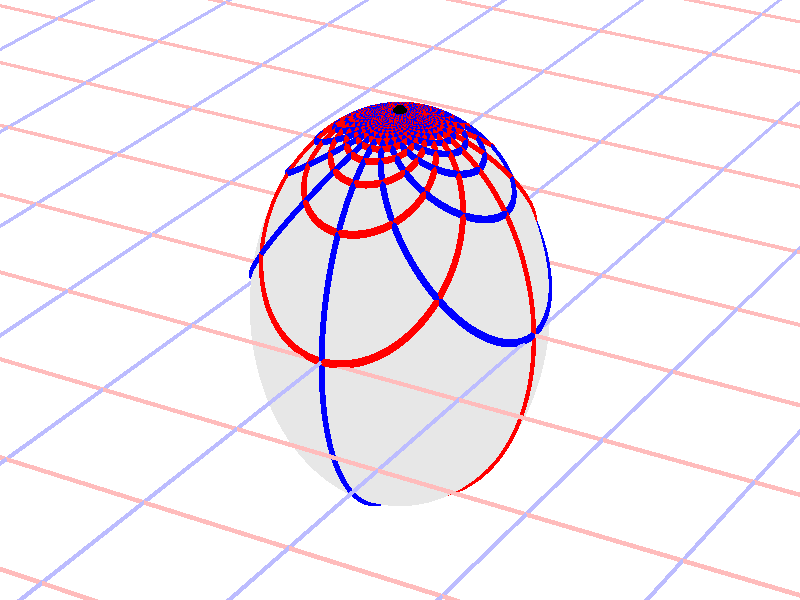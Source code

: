 #version 3.7;
global_settings{assumed_gamma 1.0}
camera{perspective location <16.275953626987476496879026, 9.396926207859083390872001, 6.840402866513374036117057> right <0.133333333333333331482962, -0.230940107675850353485814, -0.000000000000000000000000> up <-0.044429719908903583802662, -0.025651510749425152774217, 0.140953893117886280839102> direction <0.813797681349373802639491, 0.469846310392954158441370, 0.342020143325668712908083> sky <-0.296198132726023855010311, -0.171010071662834328698466, 0.939692620785908427905042> look_at <15.462155945638102139128023, 8.927079897466128954874875, 6.498382723187705600764730>}
light_source{<16.275953626987476496879026, 9.396926207859083390872001, 6.840402866513374036117057> rgb<1.0,1.0,1.0>}
background{rgb<1,1,1>}
union{object{sphere{<0.000000000000000000000000, 0.000000000000000000000000, -0.031416256170394611657581>,1.000493368869461274783816} pigment{rgbft<0.8,0.8,0.8,0.2,0.2>}}object{union{cylinder{<-50.000000000000000000000000, 50.000000000000000000000000, 0.000000000000000000000000>,<-50.000000000000000000000000, -50.000000000000000000000000, 0.000000000000000000000000>,0.010000000000000000208167}cylinder{<-49.000000000000000000000000, 50.000000000000000000000000, 0.000000000000000000000000>,<-49.000000000000000000000000, -50.000000000000000000000000, 0.000000000000000000000000>,0.010000000000000000208167}cylinder{<-48.000000000000000000000000, 50.000000000000000000000000, 0.000000000000000000000000>,<-48.000000000000000000000000, -50.000000000000000000000000, 0.000000000000000000000000>,0.010000000000000000208167}cylinder{<-47.000000000000000000000000, 50.000000000000000000000000, 0.000000000000000000000000>,<-47.000000000000000000000000, -50.000000000000000000000000, 0.000000000000000000000000>,0.010000000000000000208167}cylinder{<-46.000000000000000000000000, 50.000000000000000000000000, 0.000000000000000000000000>,<-46.000000000000000000000000, -50.000000000000000000000000, 0.000000000000000000000000>,0.010000000000000000208167}cylinder{<-45.000000000000000000000000, 50.000000000000000000000000, 0.000000000000000000000000>,<-45.000000000000000000000000, -50.000000000000000000000000, 0.000000000000000000000000>,0.010000000000000000208167}cylinder{<-44.000000000000000000000000, 50.000000000000000000000000, 0.000000000000000000000000>,<-44.000000000000000000000000, -50.000000000000000000000000, 0.000000000000000000000000>,0.010000000000000000208167}cylinder{<-43.000000000000000000000000, 50.000000000000000000000000, 0.000000000000000000000000>,<-43.000000000000000000000000, -50.000000000000000000000000, 0.000000000000000000000000>,0.010000000000000000208167}cylinder{<-42.000000000000000000000000, 50.000000000000000000000000, 0.000000000000000000000000>,<-42.000000000000000000000000, -50.000000000000000000000000, 0.000000000000000000000000>,0.010000000000000000208167}cylinder{<-41.000000000000000000000000, 50.000000000000000000000000, 0.000000000000000000000000>,<-41.000000000000000000000000, -50.000000000000000000000000, 0.000000000000000000000000>,0.010000000000000000208167}cylinder{<-40.000000000000000000000000, 50.000000000000000000000000, 0.000000000000000000000000>,<-40.000000000000000000000000, -50.000000000000000000000000, 0.000000000000000000000000>,0.010000000000000000208167}cylinder{<-39.000000000000000000000000, 50.000000000000000000000000, 0.000000000000000000000000>,<-39.000000000000000000000000, -50.000000000000000000000000, 0.000000000000000000000000>,0.010000000000000000208167}cylinder{<-38.000000000000000000000000, 50.000000000000000000000000, 0.000000000000000000000000>,<-38.000000000000000000000000, -50.000000000000000000000000, 0.000000000000000000000000>,0.010000000000000000208167}cylinder{<-37.000000000000000000000000, 50.000000000000000000000000, 0.000000000000000000000000>,<-37.000000000000000000000000, -50.000000000000000000000000, 0.000000000000000000000000>,0.010000000000000000208167}cylinder{<-36.000000000000000000000000, 50.000000000000000000000000, 0.000000000000000000000000>,<-36.000000000000000000000000, -50.000000000000000000000000, 0.000000000000000000000000>,0.010000000000000000208167}cylinder{<-35.000000000000000000000000, 50.000000000000000000000000, 0.000000000000000000000000>,<-35.000000000000000000000000, -50.000000000000000000000000, 0.000000000000000000000000>,0.010000000000000000208167}cylinder{<-34.000000000000000000000000, 50.000000000000000000000000, 0.000000000000000000000000>,<-34.000000000000000000000000, -50.000000000000000000000000, 0.000000000000000000000000>,0.010000000000000000208167}cylinder{<-33.000000000000000000000000, 50.000000000000000000000000, 0.000000000000000000000000>,<-33.000000000000000000000000, -50.000000000000000000000000, 0.000000000000000000000000>,0.010000000000000000208167}cylinder{<-32.000000000000000000000000, 50.000000000000000000000000, 0.000000000000000000000000>,<-32.000000000000000000000000, -50.000000000000000000000000, 0.000000000000000000000000>,0.010000000000000000208167}cylinder{<-31.000000000000000000000000, 50.000000000000000000000000, 0.000000000000000000000000>,<-31.000000000000000000000000, -50.000000000000000000000000, 0.000000000000000000000000>,0.010000000000000000208167}cylinder{<-30.000000000000000000000000, 50.000000000000000000000000, 0.000000000000000000000000>,<-30.000000000000000000000000, -50.000000000000000000000000, 0.000000000000000000000000>,0.010000000000000000208167}cylinder{<-29.000000000000000000000000, 50.000000000000000000000000, 0.000000000000000000000000>,<-29.000000000000000000000000, -50.000000000000000000000000, 0.000000000000000000000000>,0.010000000000000000208167}cylinder{<-28.000000000000000000000000, 50.000000000000000000000000, 0.000000000000000000000000>,<-28.000000000000000000000000, -50.000000000000000000000000, 0.000000000000000000000000>,0.010000000000000000208167}cylinder{<-27.000000000000000000000000, 50.000000000000000000000000, 0.000000000000000000000000>,<-27.000000000000000000000000, -50.000000000000000000000000, 0.000000000000000000000000>,0.010000000000000000208167}cylinder{<-26.000000000000000000000000, 50.000000000000000000000000, 0.000000000000000000000000>,<-26.000000000000000000000000, -50.000000000000000000000000, 0.000000000000000000000000>,0.010000000000000000208167}cylinder{<-25.000000000000000000000000, 50.000000000000000000000000, 0.000000000000000000000000>,<-25.000000000000000000000000, -50.000000000000000000000000, 0.000000000000000000000000>,0.010000000000000000208167}cylinder{<-24.000000000000000000000000, 50.000000000000000000000000, 0.000000000000000000000000>,<-24.000000000000000000000000, -50.000000000000000000000000, 0.000000000000000000000000>,0.010000000000000000208167}cylinder{<-23.000000000000000000000000, 50.000000000000000000000000, 0.000000000000000000000000>,<-23.000000000000000000000000, -50.000000000000000000000000, 0.000000000000000000000000>,0.010000000000000000208167}cylinder{<-22.000000000000000000000000, 50.000000000000000000000000, 0.000000000000000000000000>,<-22.000000000000000000000000, -50.000000000000000000000000, 0.000000000000000000000000>,0.010000000000000000208167}cylinder{<-21.000000000000000000000000, 50.000000000000000000000000, 0.000000000000000000000000>,<-21.000000000000000000000000, -50.000000000000000000000000, 0.000000000000000000000000>,0.010000000000000000208167}cylinder{<-20.000000000000000000000000, 50.000000000000000000000000, 0.000000000000000000000000>,<-20.000000000000000000000000, -50.000000000000000000000000, 0.000000000000000000000000>,0.010000000000000000208167}cylinder{<-19.000000000000000000000000, 50.000000000000000000000000, 0.000000000000000000000000>,<-19.000000000000000000000000, -50.000000000000000000000000, 0.000000000000000000000000>,0.010000000000000000208167}cylinder{<-18.000000000000000000000000, 50.000000000000000000000000, 0.000000000000000000000000>,<-18.000000000000000000000000, -50.000000000000000000000000, 0.000000000000000000000000>,0.010000000000000000208167}cylinder{<-17.000000000000000000000000, 50.000000000000000000000000, 0.000000000000000000000000>,<-17.000000000000000000000000, -50.000000000000000000000000, 0.000000000000000000000000>,0.010000000000000000208167}cylinder{<-16.000000000000000000000000, 50.000000000000000000000000, 0.000000000000000000000000>,<-16.000000000000000000000000, -50.000000000000000000000000, 0.000000000000000000000000>,0.010000000000000000208167}cylinder{<-15.000000000000000000000000, 50.000000000000000000000000, 0.000000000000000000000000>,<-15.000000000000000000000000, -50.000000000000000000000000, 0.000000000000000000000000>,0.010000000000000000208167}cylinder{<-14.000000000000000000000000, 50.000000000000000000000000, 0.000000000000000000000000>,<-14.000000000000000000000000, -50.000000000000000000000000, 0.000000000000000000000000>,0.010000000000000000208167}cylinder{<-13.000000000000000000000000, 50.000000000000000000000000, 0.000000000000000000000000>,<-13.000000000000000000000000, -50.000000000000000000000000, 0.000000000000000000000000>,0.010000000000000000208167}cylinder{<-12.000000000000000000000000, 50.000000000000000000000000, 0.000000000000000000000000>,<-12.000000000000000000000000, -50.000000000000000000000000, 0.000000000000000000000000>,0.010000000000000000208167}cylinder{<-11.000000000000000000000000, 50.000000000000000000000000, 0.000000000000000000000000>,<-11.000000000000000000000000, -50.000000000000000000000000, 0.000000000000000000000000>,0.010000000000000000208167}cylinder{<-10.000000000000000000000000, 50.000000000000000000000000, 0.000000000000000000000000>,<-10.000000000000000000000000, -50.000000000000000000000000, 0.000000000000000000000000>,0.010000000000000000208167}cylinder{<-9.000000000000000000000000, 50.000000000000000000000000, 0.000000000000000000000000>,<-9.000000000000000000000000, -50.000000000000000000000000, 0.000000000000000000000000>,0.010000000000000000208167}cylinder{<-8.000000000000000000000000, 50.000000000000000000000000, 0.000000000000000000000000>,<-8.000000000000000000000000, -50.000000000000000000000000, 0.000000000000000000000000>,0.010000000000000000208167}cylinder{<-7.000000000000000000000000, 50.000000000000000000000000, 0.000000000000000000000000>,<-7.000000000000000000000000, -50.000000000000000000000000, 0.000000000000000000000000>,0.010000000000000000208167}cylinder{<-6.000000000000000000000000, 50.000000000000000000000000, 0.000000000000000000000000>,<-6.000000000000000000000000, -50.000000000000000000000000, 0.000000000000000000000000>,0.010000000000000000208167}cylinder{<-5.000000000000000000000000, 50.000000000000000000000000, 0.000000000000000000000000>,<-5.000000000000000000000000, -50.000000000000000000000000, 0.000000000000000000000000>,0.010000000000000000208167}cylinder{<-4.000000000000000000000000, 50.000000000000000000000000, 0.000000000000000000000000>,<-4.000000000000000000000000, -50.000000000000000000000000, 0.000000000000000000000000>,0.010000000000000000208167}cylinder{<-3.000000000000000000000000, 50.000000000000000000000000, 0.000000000000000000000000>,<-3.000000000000000000000000, -50.000000000000000000000000, 0.000000000000000000000000>,0.010000000000000000208167}cylinder{<-2.000000000000000000000000, 50.000000000000000000000000, 0.000000000000000000000000>,<-2.000000000000000000000000, -50.000000000000000000000000, 0.000000000000000000000000>,0.010000000000000000208167}cylinder{<-1.000000000000000000000000, 50.000000000000000000000000, 0.000000000000000000000000>,<-1.000000000000000000000000, -50.000000000000000000000000, 0.000000000000000000000000>,0.010000000000000000208167}cylinder{<0.000000000000000000000000, 50.000000000000000000000000, 0.000000000000000000000000>,<0.000000000000000000000000, -50.000000000000000000000000, 0.000000000000000000000000>,0.010000000000000000208167}cylinder{<1.000000000000000000000000, 50.000000000000000000000000, 0.000000000000000000000000>,<1.000000000000000000000000, -50.000000000000000000000000, 0.000000000000000000000000>,0.010000000000000000208167}cylinder{<2.000000000000000000000000, 50.000000000000000000000000, 0.000000000000000000000000>,<2.000000000000000000000000, -50.000000000000000000000000, 0.000000000000000000000000>,0.010000000000000000208167}cylinder{<3.000000000000000000000000, 50.000000000000000000000000, 0.000000000000000000000000>,<3.000000000000000000000000, -50.000000000000000000000000, 0.000000000000000000000000>,0.010000000000000000208167}cylinder{<4.000000000000000000000000, 50.000000000000000000000000, 0.000000000000000000000000>,<4.000000000000000000000000, -50.000000000000000000000000, 0.000000000000000000000000>,0.010000000000000000208167}cylinder{<5.000000000000000000000000, 50.000000000000000000000000, 0.000000000000000000000000>,<5.000000000000000000000000, -50.000000000000000000000000, 0.000000000000000000000000>,0.010000000000000000208167}cylinder{<6.000000000000000000000000, 50.000000000000000000000000, 0.000000000000000000000000>,<6.000000000000000000000000, -50.000000000000000000000000, 0.000000000000000000000000>,0.010000000000000000208167}cylinder{<7.000000000000000000000000, 50.000000000000000000000000, 0.000000000000000000000000>,<7.000000000000000000000000, -50.000000000000000000000000, 0.000000000000000000000000>,0.010000000000000000208167}cylinder{<8.000000000000000000000000, 50.000000000000000000000000, 0.000000000000000000000000>,<8.000000000000000000000000, -50.000000000000000000000000, 0.000000000000000000000000>,0.010000000000000000208167}cylinder{<9.000000000000000000000000, 50.000000000000000000000000, 0.000000000000000000000000>,<9.000000000000000000000000, -50.000000000000000000000000, 0.000000000000000000000000>,0.010000000000000000208167}cylinder{<10.000000000000000000000000, 50.000000000000000000000000, 0.000000000000000000000000>,<10.000000000000000000000000, -50.000000000000000000000000, 0.000000000000000000000000>,0.010000000000000000208167}cylinder{<11.000000000000000000000000, 50.000000000000000000000000, 0.000000000000000000000000>,<11.000000000000000000000000, -50.000000000000000000000000, 0.000000000000000000000000>,0.010000000000000000208167}cylinder{<12.000000000000000000000000, 50.000000000000000000000000, 0.000000000000000000000000>,<12.000000000000000000000000, -50.000000000000000000000000, 0.000000000000000000000000>,0.010000000000000000208167}cylinder{<13.000000000000000000000000, 50.000000000000000000000000, 0.000000000000000000000000>,<13.000000000000000000000000, -50.000000000000000000000000, 0.000000000000000000000000>,0.010000000000000000208167}cylinder{<14.000000000000000000000000, 50.000000000000000000000000, 0.000000000000000000000000>,<14.000000000000000000000000, -50.000000000000000000000000, 0.000000000000000000000000>,0.010000000000000000208167}cylinder{<15.000000000000000000000000, 50.000000000000000000000000, 0.000000000000000000000000>,<15.000000000000000000000000, -50.000000000000000000000000, 0.000000000000000000000000>,0.010000000000000000208167}cylinder{<16.000000000000000000000000, 50.000000000000000000000000, 0.000000000000000000000000>,<16.000000000000000000000000, -50.000000000000000000000000, 0.000000000000000000000000>,0.010000000000000000208167}cylinder{<17.000000000000000000000000, 50.000000000000000000000000, 0.000000000000000000000000>,<17.000000000000000000000000, -50.000000000000000000000000, 0.000000000000000000000000>,0.010000000000000000208167}cylinder{<18.000000000000000000000000, 50.000000000000000000000000, 0.000000000000000000000000>,<18.000000000000000000000000, -50.000000000000000000000000, 0.000000000000000000000000>,0.010000000000000000208167}cylinder{<19.000000000000000000000000, 50.000000000000000000000000, 0.000000000000000000000000>,<19.000000000000000000000000, -50.000000000000000000000000, 0.000000000000000000000000>,0.010000000000000000208167}cylinder{<20.000000000000000000000000, 50.000000000000000000000000, 0.000000000000000000000000>,<20.000000000000000000000000, -50.000000000000000000000000, 0.000000000000000000000000>,0.010000000000000000208167}cylinder{<21.000000000000000000000000, 50.000000000000000000000000, 0.000000000000000000000000>,<21.000000000000000000000000, -50.000000000000000000000000, 0.000000000000000000000000>,0.010000000000000000208167}cylinder{<22.000000000000000000000000, 50.000000000000000000000000, 0.000000000000000000000000>,<22.000000000000000000000000, -50.000000000000000000000000, 0.000000000000000000000000>,0.010000000000000000208167}cylinder{<23.000000000000000000000000, 50.000000000000000000000000, 0.000000000000000000000000>,<23.000000000000000000000000, -50.000000000000000000000000, 0.000000000000000000000000>,0.010000000000000000208167}cylinder{<24.000000000000000000000000, 50.000000000000000000000000, 0.000000000000000000000000>,<24.000000000000000000000000, -50.000000000000000000000000, 0.000000000000000000000000>,0.010000000000000000208167}cylinder{<25.000000000000000000000000, 50.000000000000000000000000, 0.000000000000000000000000>,<25.000000000000000000000000, -50.000000000000000000000000, 0.000000000000000000000000>,0.010000000000000000208167}cylinder{<26.000000000000000000000000, 50.000000000000000000000000, 0.000000000000000000000000>,<26.000000000000000000000000, -50.000000000000000000000000, 0.000000000000000000000000>,0.010000000000000000208167}cylinder{<27.000000000000000000000000, 50.000000000000000000000000, 0.000000000000000000000000>,<27.000000000000000000000000, -50.000000000000000000000000, 0.000000000000000000000000>,0.010000000000000000208167}cylinder{<28.000000000000000000000000, 50.000000000000000000000000, 0.000000000000000000000000>,<28.000000000000000000000000, -50.000000000000000000000000, 0.000000000000000000000000>,0.010000000000000000208167}cylinder{<29.000000000000000000000000, 50.000000000000000000000000, 0.000000000000000000000000>,<29.000000000000000000000000, -50.000000000000000000000000, 0.000000000000000000000000>,0.010000000000000000208167}cylinder{<30.000000000000000000000000, 50.000000000000000000000000, 0.000000000000000000000000>,<30.000000000000000000000000, -50.000000000000000000000000, 0.000000000000000000000000>,0.010000000000000000208167}cylinder{<31.000000000000000000000000, 50.000000000000000000000000, 0.000000000000000000000000>,<31.000000000000000000000000, -50.000000000000000000000000, 0.000000000000000000000000>,0.010000000000000000208167}cylinder{<32.000000000000000000000000, 50.000000000000000000000000, 0.000000000000000000000000>,<32.000000000000000000000000, -50.000000000000000000000000, 0.000000000000000000000000>,0.010000000000000000208167}cylinder{<33.000000000000000000000000, 50.000000000000000000000000, 0.000000000000000000000000>,<33.000000000000000000000000, -50.000000000000000000000000, 0.000000000000000000000000>,0.010000000000000000208167}cylinder{<34.000000000000000000000000, 50.000000000000000000000000, 0.000000000000000000000000>,<34.000000000000000000000000, -50.000000000000000000000000, 0.000000000000000000000000>,0.010000000000000000208167}cylinder{<35.000000000000000000000000, 50.000000000000000000000000, 0.000000000000000000000000>,<35.000000000000000000000000, -50.000000000000000000000000, 0.000000000000000000000000>,0.010000000000000000208167}cylinder{<36.000000000000000000000000, 50.000000000000000000000000, 0.000000000000000000000000>,<36.000000000000000000000000, -50.000000000000000000000000, 0.000000000000000000000000>,0.010000000000000000208167}cylinder{<37.000000000000000000000000, 50.000000000000000000000000, 0.000000000000000000000000>,<37.000000000000000000000000, -50.000000000000000000000000, 0.000000000000000000000000>,0.010000000000000000208167}cylinder{<38.000000000000000000000000, 50.000000000000000000000000, 0.000000000000000000000000>,<38.000000000000000000000000, -50.000000000000000000000000, 0.000000000000000000000000>,0.010000000000000000208167}cylinder{<39.000000000000000000000000, 50.000000000000000000000000, 0.000000000000000000000000>,<39.000000000000000000000000, -50.000000000000000000000000, 0.000000000000000000000000>,0.010000000000000000208167}cylinder{<40.000000000000000000000000, 50.000000000000000000000000, 0.000000000000000000000000>,<40.000000000000000000000000, -50.000000000000000000000000, 0.000000000000000000000000>,0.010000000000000000208167}cylinder{<41.000000000000000000000000, 50.000000000000000000000000, 0.000000000000000000000000>,<41.000000000000000000000000, -50.000000000000000000000000, 0.000000000000000000000000>,0.010000000000000000208167}cylinder{<42.000000000000000000000000, 50.000000000000000000000000, 0.000000000000000000000000>,<42.000000000000000000000000, -50.000000000000000000000000, 0.000000000000000000000000>,0.010000000000000000208167}cylinder{<43.000000000000000000000000, 50.000000000000000000000000, 0.000000000000000000000000>,<43.000000000000000000000000, -50.000000000000000000000000, 0.000000000000000000000000>,0.010000000000000000208167}cylinder{<44.000000000000000000000000, 50.000000000000000000000000, 0.000000000000000000000000>,<44.000000000000000000000000, -50.000000000000000000000000, 0.000000000000000000000000>,0.010000000000000000208167}cylinder{<45.000000000000000000000000, 50.000000000000000000000000, 0.000000000000000000000000>,<45.000000000000000000000000, -50.000000000000000000000000, 0.000000000000000000000000>,0.010000000000000000208167}cylinder{<46.000000000000000000000000, 50.000000000000000000000000, 0.000000000000000000000000>,<46.000000000000000000000000, -50.000000000000000000000000, 0.000000000000000000000000>,0.010000000000000000208167}cylinder{<47.000000000000000000000000, 50.000000000000000000000000, 0.000000000000000000000000>,<47.000000000000000000000000, -50.000000000000000000000000, 0.000000000000000000000000>,0.010000000000000000208167}cylinder{<48.000000000000000000000000, 50.000000000000000000000000, 0.000000000000000000000000>,<48.000000000000000000000000, -50.000000000000000000000000, 0.000000000000000000000000>,0.010000000000000000208167}cylinder{<49.000000000000000000000000, 50.000000000000000000000000, 0.000000000000000000000000>,<49.000000000000000000000000, -50.000000000000000000000000, 0.000000000000000000000000>,0.010000000000000000208167}cylinder{<50.000000000000000000000000, 50.000000000000000000000000, 0.000000000000000000000000>,<50.000000000000000000000000, -50.000000000000000000000000, 0.000000000000000000000000>,0.010000000000000000208167}} pigment{rgb<1.0,0.5,0.5>}}object{union{cylinder{<50.000000000000000000000000, -50.000000000000000000000000, 0.000000000000000000000000>,<-50.000000000000000000000000, -50.000000000000000000000000, 0.000000000000000000000000>,0.010000000000000000208167}cylinder{<50.000000000000000000000000, -49.000000000000000000000000, 0.000000000000000000000000>,<-50.000000000000000000000000, -49.000000000000000000000000, 0.000000000000000000000000>,0.010000000000000000208167}cylinder{<50.000000000000000000000000, -48.000000000000000000000000, 0.000000000000000000000000>,<-50.000000000000000000000000, -48.000000000000000000000000, 0.000000000000000000000000>,0.010000000000000000208167}cylinder{<50.000000000000000000000000, -47.000000000000000000000000, 0.000000000000000000000000>,<-50.000000000000000000000000, -47.000000000000000000000000, 0.000000000000000000000000>,0.010000000000000000208167}cylinder{<50.000000000000000000000000, -46.000000000000000000000000, 0.000000000000000000000000>,<-50.000000000000000000000000, -46.000000000000000000000000, 0.000000000000000000000000>,0.010000000000000000208167}cylinder{<50.000000000000000000000000, -45.000000000000000000000000, 0.000000000000000000000000>,<-50.000000000000000000000000, -45.000000000000000000000000, 0.000000000000000000000000>,0.010000000000000000208167}cylinder{<50.000000000000000000000000, -44.000000000000000000000000, 0.000000000000000000000000>,<-50.000000000000000000000000, -44.000000000000000000000000, 0.000000000000000000000000>,0.010000000000000000208167}cylinder{<50.000000000000000000000000, -43.000000000000000000000000, 0.000000000000000000000000>,<-50.000000000000000000000000, -43.000000000000000000000000, 0.000000000000000000000000>,0.010000000000000000208167}cylinder{<50.000000000000000000000000, -42.000000000000000000000000, 0.000000000000000000000000>,<-50.000000000000000000000000, -42.000000000000000000000000, 0.000000000000000000000000>,0.010000000000000000208167}cylinder{<50.000000000000000000000000, -41.000000000000000000000000, 0.000000000000000000000000>,<-50.000000000000000000000000, -41.000000000000000000000000, 0.000000000000000000000000>,0.010000000000000000208167}cylinder{<50.000000000000000000000000, -40.000000000000000000000000, 0.000000000000000000000000>,<-50.000000000000000000000000, -40.000000000000000000000000, 0.000000000000000000000000>,0.010000000000000000208167}cylinder{<50.000000000000000000000000, -39.000000000000000000000000, 0.000000000000000000000000>,<-50.000000000000000000000000, -39.000000000000000000000000, 0.000000000000000000000000>,0.010000000000000000208167}cylinder{<50.000000000000000000000000, -38.000000000000000000000000, 0.000000000000000000000000>,<-50.000000000000000000000000, -38.000000000000000000000000, 0.000000000000000000000000>,0.010000000000000000208167}cylinder{<50.000000000000000000000000, -37.000000000000000000000000, 0.000000000000000000000000>,<-50.000000000000000000000000, -37.000000000000000000000000, 0.000000000000000000000000>,0.010000000000000000208167}cylinder{<50.000000000000000000000000, -36.000000000000000000000000, 0.000000000000000000000000>,<-50.000000000000000000000000, -36.000000000000000000000000, 0.000000000000000000000000>,0.010000000000000000208167}cylinder{<50.000000000000000000000000, -35.000000000000000000000000, 0.000000000000000000000000>,<-50.000000000000000000000000, -35.000000000000000000000000, 0.000000000000000000000000>,0.010000000000000000208167}cylinder{<50.000000000000000000000000, -34.000000000000000000000000, 0.000000000000000000000000>,<-50.000000000000000000000000, -34.000000000000000000000000, 0.000000000000000000000000>,0.010000000000000000208167}cylinder{<50.000000000000000000000000, -33.000000000000000000000000, 0.000000000000000000000000>,<-50.000000000000000000000000, -33.000000000000000000000000, 0.000000000000000000000000>,0.010000000000000000208167}cylinder{<50.000000000000000000000000, -32.000000000000000000000000, 0.000000000000000000000000>,<-50.000000000000000000000000, -32.000000000000000000000000, 0.000000000000000000000000>,0.010000000000000000208167}cylinder{<50.000000000000000000000000, -31.000000000000000000000000, 0.000000000000000000000000>,<-50.000000000000000000000000, -31.000000000000000000000000, 0.000000000000000000000000>,0.010000000000000000208167}cylinder{<50.000000000000000000000000, -30.000000000000000000000000, 0.000000000000000000000000>,<-50.000000000000000000000000, -30.000000000000000000000000, 0.000000000000000000000000>,0.010000000000000000208167}cylinder{<50.000000000000000000000000, -29.000000000000000000000000, 0.000000000000000000000000>,<-50.000000000000000000000000, -29.000000000000000000000000, 0.000000000000000000000000>,0.010000000000000000208167}cylinder{<50.000000000000000000000000, -28.000000000000000000000000, 0.000000000000000000000000>,<-50.000000000000000000000000, -28.000000000000000000000000, 0.000000000000000000000000>,0.010000000000000000208167}cylinder{<50.000000000000000000000000, -27.000000000000000000000000, 0.000000000000000000000000>,<-50.000000000000000000000000, -27.000000000000000000000000, 0.000000000000000000000000>,0.010000000000000000208167}cylinder{<50.000000000000000000000000, -26.000000000000000000000000, 0.000000000000000000000000>,<-50.000000000000000000000000, -26.000000000000000000000000, 0.000000000000000000000000>,0.010000000000000000208167}cylinder{<50.000000000000000000000000, -25.000000000000000000000000, 0.000000000000000000000000>,<-50.000000000000000000000000, -25.000000000000000000000000, 0.000000000000000000000000>,0.010000000000000000208167}cylinder{<50.000000000000000000000000, -24.000000000000000000000000, 0.000000000000000000000000>,<-50.000000000000000000000000, -24.000000000000000000000000, 0.000000000000000000000000>,0.010000000000000000208167}cylinder{<50.000000000000000000000000, -23.000000000000000000000000, 0.000000000000000000000000>,<-50.000000000000000000000000, -23.000000000000000000000000, 0.000000000000000000000000>,0.010000000000000000208167}cylinder{<50.000000000000000000000000, -22.000000000000000000000000, 0.000000000000000000000000>,<-50.000000000000000000000000, -22.000000000000000000000000, 0.000000000000000000000000>,0.010000000000000000208167}cylinder{<50.000000000000000000000000, -21.000000000000000000000000, 0.000000000000000000000000>,<-50.000000000000000000000000, -21.000000000000000000000000, 0.000000000000000000000000>,0.010000000000000000208167}cylinder{<50.000000000000000000000000, -20.000000000000000000000000, 0.000000000000000000000000>,<-50.000000000000000000000000, -20.000000000000000000000000, 0.000000000000000000000000>,0.010000000000000000208167}cylinder{<50.000000000000000000000000, -19.000000000000000000000000, 0.000000000000000000000000>,<-50.000000000000000000000000, -19.000000000000000000000000, 0.000000000000000000000000>,0.010000000000000000208167}cylinder{<50.000000000000000000000000, -18.000000000000000000000000, 0.000000000000000000000000>,<-50.000000000000000000000000, -18.000000000000000000000000, 0.000000000000000000000000>,0.010000000000000000208167}cylinder{<50.000000000000000000000000, -17.000000000000000000000000, 0.000000000000000000000000>,<-50.000000000000000000000000, -17.000000000000000000000000, 0.000000000000000000000000>,0.010000000000000000208167}cylinder{<50.000000000000000000000000, -16.000000000000000000000000, 0.000000000000000000000000>,<-50.000000000000000000000000, -16.000000000000000000000000, 0.000000000000000000000000>,0.010000000000000000208167}cylinder{<50.000000000000000000000000, -15.000000000000000000000000, 0.000000000000000000000000>,<-50.000000000000000000000000, -15.000000000000000000000000, 0.000000000000000000000000>,0.010000000000000000208167}cylinder{<50.000000000000000000000000, -14.000000000000000000000000, 0.000000000000000000000000>,<-50.000000000000000000000000, -14.000000000000000000000000, 0.000000000000000000000000>,0.010000000000000000208167}cylinder{<50.000000000000000000000000, -13.000000000000000000000000, 0.000000000000000000000000>,<-50.000000000000000000000000, -13.000000000000000000000000, 0.000000000000000000000000>,0.010000000000000000208167}cylinder{<50.000000000000000000000000, -12.000000000000000000000000, 0.000000000000000000000000>,<-50.000000000000000000000000, -12.000000000000000000000000, 0.000000000000000000000000>,0.010000000000000000208167}cylinder{<50.000000000000000000000000, -11.000000000000000000000000, 0.000000000000000000000000>,<-50.000000000000000000000000, -11.000000000000000000000000, 0.000000000000000000000000>,0.010000000000000000208167}cylinder{<50.000000000000000000000000, -10.000000000000000000000000, 0.000000000000000000000000>,<-50.000000000000000000000000, -10.000000000000000000000000, 0.000000000000000000000000>,0.010000000000000000208167}cylinder{<50.000000000000000000000000, -9.000000000000000000000000, 0.000000000000000000000000>,<-50.000000000000000000000000, -9.000000000000000000000000, 0.000000000000000000000000>,0.010000000000000000208167}cylinder{<50.000000000000000000000000, -8.000000000000000000000000, 0.000000000000000000000000>,<-50.000000000000000000000000, -8.000000000000000000000000, 0.000000000000000000000000>,0.010000000000000000208167}cylinder{<50.000000000000000000000000, -7.000000000000000000000000, 0.000000000000000000000000>,<-50.000000000000000000000000, -7.000000000000000000000000, 0.000000000000000000000000>,0.010000000000000000208167}cylinder{<50.000000000000000000000000, -6.000000000000000000000000, 0.000000000000000000000000>,<-50.000000000000000000000000, -6.000000000000000000000000, 0.000000000000000000000000>,0.010000000000000000208167}cylinder{<50.000000000000000000000000, -5.000000000000000000000000, 0.000000000000000000000000>,<-50.000000000000000000000000, -5.000000000000000000000000, 0.000000000000000000000000>,0.010000000000000000208167}cylinder{<50.000000000000000000000000, -4.000000000000000000000000, 0.000000000000000000000000>,<-50.000000000000000000000000, -4.000000000000000000000000, 0.000000000000000000000000>,0.010000000000000000208167}cylinder{<50.000000000000000000000000, -3.000000000000000000000000, 0.000000000000000000000000>,<-50.000000000000000000000000, -3.000000000000000000000000, 0.000000000000000000000000>,0.010000000000000000208167}cylinder{<50.000000000000000000000000, -2.000000000000000000000000, 0.000000000000000000000000>,<-50.000000000000000000000000, -2.000000000000000000000000, 0.000000000000000000000000>,0.010000000000000000208167}cylinder{<50.000000000000000000000000, -1.000000000000000000000000, 0.000000000000000000000000>,<-50.000000000000000000000000, -1.000000000000000000000000, 0.000000000000000000000000>,0.010000000000000000208167}cylinder{<50.000000000000000000000000, 0.000000000000000000000000, 0.000000000000000000000000>,<-50.000000000000000000000000, 0.000000000000000000000000, 0.000000000000000000000000>,0.010000000000000000208167}cylinder{<50.000000000000000000000000, 1.000000000000000000000000, 0.000000000000000000000000>,<-50.000000000000000000000000, 1.000000000000000000000000, 0.000000000000000000000000>,0.010000000000000000208167}cylinder{<50.000000000000000000000000, 2.000000000000000000000000, 0.000000000000000000000000>,<-50.000000000000000000000000, 2.000000000000000000000000, 0.000000000000000000000000>,0.010000000000000000208167}cylinder{<50.000000000000000000000000, 3.000000000000000000000000, 0.000000000000000000000000>,<-50.000000000000000000000000, 3.000000000000000000000000, 0.000000000000000000000000>,0.010000000000000000208167}cylinder{<50.000000000000000000000000, 4.000000000000000000000000, 0.000000000000000000000000>,<-50.000000000000000000000000, 4.000000000000000000000000, 0.000000000000000000000000>,0.010000000000000000208167}cylinder{<50.000000000000000000000000, 5.000000000000000000000000, 0.000000000000000000000000>,<-50.000000000000000000000000, 5.000000000000000000000000, 0.000000000000000000000000>,0.010000000000000000208167}cylinder{<50.000000000000000000000000, 6.000000000000000000000000, 0.000000000000000000000000>,<-50.000000000000000000000000, 6.000000000000000000000000, 0.000000000000000000000000>,0.010000000000000000208167}cylinder{<50.000000000000000000000000, 7.000000000000000000000000, 0.000000000000000000000000>,<-50.000000000000000000000000, 7.000000000000000000000000, 0.000000000000000000000000>,0.010000000000000000208167}cylinder{<50.000000000000000000000000, 8.000000000000000000000000, 0.000000000000000000000000>,<-50.000000000000000000000000, 8.000000000000000000000000, 0.000000000000000000000000>,0.010000000000000000208167}cylinder{<50.000000000000000000000000, 9.000000000000000000000000, 0.000000000000000000000000>,<-50.000000000000000000000000, 9.000000000000000000000000, 0.000000000000000000000000>,0.010000000000000000208167}cylinder{<50.000000000000000000000000, 10.000000000000000000000000, 0.000000000000000000000000>,<-50.000000000000000000000000, 10.000000000000000000000000, 0.000000000000000000000000>,0.010000000000000000208167}cylinder{<50.000000000000000000000000, 11.000000000000000000000000, 0.000000000000000000000000>,<-50.000000000000000000000000, 11.000000000000000000000000, 0.000000000000000000000000>,0.010000000000000000208167}cylinder{<50.000000000000000000000000, 12.000000000000000000000000, 0.000000000000000000000000>,<-50.000000000000000000000000, 12.000000000000000000000000, 0.000000000000000000000000>,0.010000000000000000208167}cylinder{<50.000000000000000000000000, 13.000000000000000000000000, 0.000000000000000000000000>,<-50.000000000000000000000000, 13.000000000000000000000000, 0.000000000000000000000000>,0.010000000000000000208167}cylinder{<50.000000000000000000000000, 14.000000000000000000000000, 0.000000000000000000000000>,<-50.000000000000000000000000, 14.000000000000000000000000, 0.000000000000000000000000>,0.010000000000000000208167}cylinder{<50.000000000000000000000000, 15.000000000000000000000000, 0.000000000000000000000000>,<-50.000000000000000000000000, 15.000000000000000000000000, 0.000000000000000000000000>,0.010000000000000000208167}cylinder{<50.000000000000000000000000, 16.000000000000000000000000, 0.000000000000000000000000>,<-50.000000000000000000000000, 16.000000000000000000000000, 0.000000000000000000000000>,0.010000000000000000208167}cylinder{<50.000000000000000000000000, 17.000000000000000000000000, 0.000000000000000000000000>,<-50.000000000000000000000000, 17.000000000000000000000000, 0.000000000000000000000000>,0.010000000000000000208167}cylinder{<50.000000000000000000000000, 18.000000000000000000000000, 0.000000000000000000000000>,<-50.000000000000000000000000, 18.000000000000000000000000, 0.000000000000000000000000>,0.010000000000000000208167}cylinder{<50.000000000000000000000000, 19.000000000000000000000000, 0.000000000000000000000000>,<-50.000000000000000000000000, 19.000000000000000000000000, 0.000000000000000000000000>,0.010000000000000000208167}cylinder{<50.000000000000000000000000, 20.000000000000000000000000, 0.000000000000000000000000>,<-50.000000000000000000000000, 20.000000000000000000000000, 0.000000000000000000000000>,0.010000000000000000208167}cylinder{<50.000000000000000000000000, 21.000000000000000000000000, 0.000000000000000000000000>,<-50.000000000000000000000000, 21.000000000000000000000000, 0.000000000000000000000000>,0.010000000000000000208167}cylinder{<50.000000000000000000000000, 22.000000000000000000000000, 0.000000000000000000000000>,<-50.000000000000000000000000, 22.000000000000000000000000, 0.000000000000000000000000>,0.010000000000000000208167}cylinder{<50.000000000000000000000000, 23.000000000000000000000000, 0.000000000000000000000000>,<-50.000000000000000000000000, 23.000000000000000000000000, 0.000000000000000000000000>,0.010000000000000000208167}cylinder{<50.000000000000000000000000, 24.000000000000000000000000, 0.000000000000000000000000>,<-50.000000000000000000000000, 24.000000000000000000000000, 0.000000000000000000000000>,0.010000000000000000208167}cylinder{<50.000000000000000000000000, 25.000000000000000000000000, 0.000000000000000000000000>,<-50.000000000000000000000000, 25.000000000000000000000000, 0.000000000000000000000000>,0.010000000000000000208167}cylinder{<50.000000000000000000000000, 26.000000000000000000000000, 0.000000000000000000000000>,<-50.000000000000000000000000, 26.000000000000000000000000, 0.000000000000000000000000>,0.010000000000000000208167}cylinder{<50.000000000000000000000000, 27.000000000000000000000000, 0.000000000000000000000000>,<-50.000000000000000000000000, 27.000000000000000000000000, 0.000000000000000000000000>,0.010000000000000000208167}cylinder{<50.000000000000000000000000, 28.000000000000000000000000, 0.000000000000000000000000>,<-50.000000000000000000000000, 28.000000000000000000000000, 0.000000000000000000000000>,0.010000000000000000208167}cylinder{<50.000000000000000000000000, 29.000000000000000000000000, 0.000000000000000000000000>,<-50.000000000000000000000000, 29.000000000000000000000000, 0.000000000000000000000000>,0.010000000000000000208167}cylinder{<50.000000000000000000000000, 30.000000000000000000000000, 0.000000000000000000000000>,<-50.000000000000000000000000, 30.000000000000000000000000, 0.000000000000000000000000>,0.010000000000000000208167}cylinder{<50.000000000000000000000000, 31.000000000000000000000000, 0.000000000000000000000000>,<-50.000000000000000000000000, 31.000000000000000000000000, 0.000000000000000000000000>,0.010000000000000000208167}cylinder{<50.000000000000000000000000, 32.000000000000000000000000, 0.000000000000000000000000>,<-50.000000000000000000000000, 32.000000000000000000000000, 0.000000000000000000000000>,0.010000000000000000208167}cylinder{<50.000000000000000000000000, 33.000000000000000000000000, 0.000000000000000000000000>,<-50.000000000000000000000000, 33.000000000000000000000000, 0.000000000000000000000000>,0.010000000000000000208167}cylinder{<50.000000000000000000000000, 34.000000000000000000000000, 0.000000000000000000000000>,<-50.000000000000000000000000, 34.000000000000000000000000, 0.000000000000000000000000>,0.010000000000000000208167}cylinder{<50.000000000000000000000000, 35.000000000000000000000000, 0.000000000000000000000000>,<-50.000000000000000000000000, 35.000000000000000000000000, 0.000000000000000000000000>,0.010000000000000000208167}cylinder{<50.000000000000000000000000, 36.000000000000000000000000, 0.000000000000000000000000>,<-50.000000000000000000000000, 36.000000000000000000000000, 0.000000000000000000000000>,0.010000000000000000208167}cylinder{<50.000000000000000000000000, 37.000000000000000000000000, 0.000000000000000000000000>,<-50.000000000000000000000000, 37.000000000000000000000000, 0.000000000000000000000000>,0.010000000000000000208167}cylinder{<50.000000000000000000000000, 38.000000000000000000000000, 0.000000000000000000000000>,<-50.000000000000000000000000, 38.000000000000000000000000, 0.000000000000000000000000>,0.010000000000000000208167}cylinder{<50.000000000000000000000000, 39.000000000000000000000000, 0.000000000000000000000000>,<-50.000000000000000000000000, 39.000000000000000000000000, 0.000000000000000000000000>,0.010000000000000000208167}cylinder{<50.000000000000000000000000, 40.000000000000000000000000, 0.000000000000000000000000>,<-50.000000000000000000000000, 40.000000000000000000000000, 0.000000000000000000000000>,0.010000000000000000208167}cylinder{<50.000000000000000000000000, 41.000000000000000000000000, 0.000000000000000000000000>,<-50.000000000000000000000000, 41.000000000000000000000000, 0.000000000000000000000000>,0.010000000000000000208167}cylinder{<50.000000000000000000000000, 42.000000000000000000000000, 0.000000000000000000000000>,<-50.000000000000000000000000, 42.000000000000000000000000, 0.000000000000000000000000>,0.010000000000000000208167}cylinder{<50.000000000000000000000000, 43.000000000000000000000000, 0.000000000000000000000000>,<-50.000000000000000000000000, 43.000000000000000000000000, 0.000000000000000000000000>,0.010000000000000000208167}cylinder{<50.000000000000000000000000, 44.000000000000000000000000, 0.000000000000000000000000>,<-50.000000000000000000000000, 44.000000000000000000000000, 0.000000000000000000000000>,0.010000000000000000208167}cylinder{<50.000000000000000000000000, 45.000000000000000000000000, 0.000000000000000000000000>,<-50.000000000000000000000000, 45.000000000000000000000000, 0.000000000000000000000000>,0.010000000000000000208167}cylinder{<50.000000000000000000000000, 46.000000000000000000000000, 0.000000000000000000000000>,<-50.000000000000000000000000, 46.000000000000000000000000, 0.000000000000000000000000>,0.010000000000000000208167}cylinder{<50.000000000000000000000000, 47.000000000000000000000000, 0.000000000000000000000000>,<-50.000000000000000000000000, 47.000000000000000000000000, 0.000000000000000000000000>,0.010000000000000000208167}cylinder{<50.000000000000000000000000, 48.000000000000000000000000, 0.000000000000000000000000>,<-50.000000000000000000000000, 48.000000000000000000000000, 0.000000000000000000000000>,0.010000000000000000208167}cylinder{<50.000000000000000000000000, 49.000000000000000000000000, 0.000000000000000000000000>,<-50.000000000000000000000000, 49.000000000000000000000000, 0.000000000000000000000000>,0.010000000000000000208167}cylinder{<50.000000000000000000000000, 50.000000000000000000000000, 0.000000000000000000000000>,<-50.000000000000000000000000, 50.000000000000000000000000, 0.000000000000000000000000>,0.010000000000000000208167}} pigment{rgb<0.5,0.5,1.0>}}sphere{<0.000000000000000000000000, 0.000000000000000000000000, 0.969077112699066711698492>,0.050000000000000002775558}object{union{object{torus{0.019387463451567065603198,0.020000000000000000416334} matrix <0.999812230809004165443810, -0.000000000000000000000000, 0.019377903001172078201186, 0.019377903001172078201186, 0.000000000000000000000000, -0.999812230809004165443810, 0.000000000000000000000000, 1.000000000000000000000000, 0.000000000000000000000000, -0.019383823083243299084666, 0.000000000000000000000000, 0.968701424312990666543044>}object{torus{0.019782972821181670636248,0.020000000000000000416334} matrix <0.999804490826246783363729, -0.000000000000000000000000, 0.019773217332284914043994, 0.019773217332284914043994, 0.000000000000000000000000, -0.999804490826246783363729, 0.000000000000000000000000, 1.000000000000000000000000, 0.000000000000000000000000, -0.019779105068497730007815, 0.000000000000000000000000, 0.968685939677913721013169>}object{torus{0.020194951879097762514892,0.020000000000000000416334} matrix <0.999796262269494473429177, -0.000000000000000000000000, 0.020184993236277003203494, 0.020184993236277003203494, 0.000000000000000000000000, -0.999796262269494473429177, 0.000000000000000000000000, 1.000000000000000000000000, 0.000000000000000000000000, -0.020190837405470302839960, 0.000000000000000000000000, 0.968669477732121086965833>}object{torus{0.020624451015708901435719,0.020000000000000000416334} matrix <0.999787503140692979108906, -0.000000000000000000000000, 0.020614280576798073296718, 0.020614280576798073296718, 0.000000000000000000000000, -0.999787503140692979108906, 0.000000000000000000000000, 1.000000000000000000000000, 0.000000000000000000000000, -0.020620068384652343040919, 0.000000000000000000000000, 0.968651954479339383219383>}object{torus{0.021072611862381331049310,0.020000000000000000416334} matrix <0.999778166830566861200680, -0.000000000000000000000000, 0.021062220417402726518885, 0.021062220417402726518885, 0.000000000000000000000000, -0.999778166830566861200680, 0.000000000000000000000000, 1.000000000000000000000000, 0.000000000000000000000000, -0.021067937258122046428888, 0.000000000000000000000000, 0.968633276703144252550715>}object{torus{0.021540677416214633332903,0.020000000000000000416334} matrix <0.999768201497204911376571, -0.000000000000000000000000, 0.021530055156555896050952, 0.021530055156555896050952, 0.000000000000000000000000, -0.999768201497204911376571, 0.000000000000000000000000, 1.000000000000000000000000, 0.000000000000000000000000, -0.021535684319409175574433, 0.000000000000000000000000, 0.968613340726114269152447>}object{torus{0.022030003542719139852935,0.020000000000000000416334} matrix <0.999757549346097063036609, -0.000000000000000000000000, 0.022019139980624654467922, 0.022019139980624654467922, 0.000000000000000000000000, -0.999757549346097063036609, 0.000000000000000000000000, 1.000000000000000000000000, 0.000000000000000000000000, -0.022024662353973555733999, 0.000000000000000000000000, 0.968592030967078021497230>}object{torus{0.022542072081471822148080,0.020000000000000000416334} matrix <0.999746145789688234195580, -0.000000000000000000000000, 0.022530956008644801441543, 0.022530956008644801441543, 0.000000000000000000000000, -0.999746145789688234195580, 0.000000000000000000000000, 1.000000000000000000000000, 0.000000000000000000000000, -0.022536349681533583699800, 0.000000000000000000000000, 0.968569218264843101451333>}object{torus{0.023078505819944927085485,0.020000000000000000416334} matrix <0.999733918467345050729023, -0.000000000000000000000000, 0.023067125220282789360704, 0.023067125220282789360704, 0.000000000000000000000000, -0.999733918467345050729023, 0.000000000000000000000000, 1.000000000000000000000000, 0.000000000000000000000000, -0.023072365055776828529632, 0.000000000000000000000000, 0.968544757915512866119911>}object{torus{0.023641085655546713317765,0.020000000000000000416334} matrix <0.999720786094651314712678, -0.000000000000000000000000, 0.023629427633624397464551, 0.023629427633624397464551, 0.000000000000000000000000, -0.999720786094651314712678, 0.000000000000000000000000, 1.000000000000000000000000, 0.000000000000000000000000, -0.023634484735710201835923, 0.000000000000000000000000, 0.968518487376368919505865>}object{torus{0.024231770326153260347590,0.020000000000000000416334} matrix <0.999706657109807217409525, -0.000000000000000000000000, 0.024219821021931865062671, 0.024219821021931865062671, 0.000000000000000000000000, -0.999706657109807217409525, 0.000000000000000000000000, 1.000000000000000000000000, 0.000000000000000000000000, -0.024224662108637554785995, 0.000000000000000000000000, 0.968490223558714724561014>}object{torus{0.024852719170656890207427,0.020000000000000000416334} matrix <0.999691428074143573212496, -0.000000000000000000000000, 0.024840463664743708122051, 0.024840463664743708122051, 0.000000000000000000000000, -0.999691428074143573212496, 0.000000000000000000000000, 1.000000000000000000000000, 0.000000000000000000000000, -0.024845050319246667763773, 0.000000000000000000000000, 0.968459759631743577479313>}object{torus{0.025506318475258634576042,0.020000000000000000416334} matrix <0.999674981775177884379957, -0.000000000000000000000000, 0.025493740659190966546532, 0.025493740659190966546532, 0.000000000000000000000000, -0.999674981775177884379957, 0.000000000000000000000000, 1.000000000000000000000000, 0.000000000000000000000000, -0.025498028456940602382019, 0.000000000000000000000000, 0.968426861230711311101516>}object{torus{0.026195212082972391814950,0.020000000000000000416334} matrix <0.999657184964902634227712, -0.000000000000000000000000, 0.026182294552743481247381, 0.026182294552743481247381, 0.000000000000000000000000, -0.999657184964902634227712, 0.000000000000000000000000, 1.000000000000000000000000, 0.000000000000000000000000, -0.026186231970422052528491, 0.000000000000000000000000, 0.968391261940363179405722>}object{torus{0.026922337092281676401706,0.020000000000000000416334} matrix <0.999637885654718560957122, -0.000000000000000000000000, 0.026909060997440843732154, 0.026909060997440843732154, 0.000000000000000000000000, -0.999637885654718560957122, 0.000000000000000000000000, 1.000000000000000000000000, 0.000000000000000000000000, -0.026912588127854412262119, 0.000000000000000000000000, 0.968352657887954548776577>}object{torus{0.027690965660963545724726,0.020000000000000000416334} matrix <0.999616909861710034590487, -0.000000000000000000000000, 0.027677310536358131626278, 0.027677310536358131626278, 0.000000000000000000000000, -0.999616909861710034590487, 0.000000000000000000000000, 1.000000000000000000000000, 0.000000000000000000000000, -0.027680357525070146268442, 0.000000000000000000000000, 0.968310701243340954391670>}object{torus{0.028504754166990203118059,0.020000000000000000416334} matrix <0.999594057676476355212003, -0.000000000000000000000000, 0.028490697742902863082159, 0.028490697742902863082159, 0.000000000000000000000000, -0.999594057676476355212003, 0.000000000000000000000000, 1.000000000000000000000000, 0.000000000000000000000000, -0.028493182880853458460724, 0.000000000000000000000000, 0.968264992363907062156159>}object{torus{0.029367801283748672797058,0.020000000000000000416334} matrix <0.999569098485865281666918, -0.000000000000000000000000, 0.029353319269795067475437, 0.029353319269795067475437, 0.000000000000000000000000, -0.999569098485865281666918, 0.000000000000000000000000, 1.000000000000000000000000, 0.000000000000000000000000, -0.029355146653727792749322, 0.000000000000000000000000, 0.968215070251750575813787>}object{torus{0.030284716911638396436013,0.020000000000000000416334} matrix <0.999541765136762849763841, -0.000000000000000000000000, 0.030269782742607553860381, 0.030269782742607553860381, 0.000000000000000000000000, -0.999541765136762849763841, 0.000000000000000000000000, 1.000000000000000000000000, 0.000000000000000000000000, -0.030270839398533380681933, 0.000000000000000000000000, 0.968160400897709827461313>}object{torus{0.031260704409742316733922,0.020000000000000000416334} matrix <0.999511746763378394753374, -0.000000000000000000000000, 0.031245288957221790948626, 0.031245288957221790948626, 0.000000000000000000000000, -0.999511746763378394753374, 0.000000000000000000000000, 1.000000000000000000000000, 0.000000000000000000000000, -0.031245441269621601620976, 0.000000000000000000000000, 0.968100362956751947507428>}object{torus{0.032301659218953844565636,0.020000000000000000416334} matrix <0.999478679917577106373017, -0.000000000000000000000000, 0.032285730442681376262115, 0.032285730442681376262115, 0.000000000000000000000000, -0.999478679917577106373017, 0.000000000000000000000000, 1.000000000000000000000000, 0.000000000000000000000000, -0.032284819715304363674235, 0.000000000000000000000000, 0.968034230036577958422583>}object{torus{0.033414287817310650563485,0.020000000000000000416334} matrix <0.999442137525806573172815, -0.000000000000000000000000, 0.033397810375038292085570, 0.033397810375038292085570, 0.000000000000000000000000, -0.999442137525806573172815, 0.000000000000000000000000, 1.000000000000000000000000, 0.000000000000000000000000, -0.033395647240012371614881, 0.000000000000000000000000, 0.967961148650633984580338>}object{torus{0.034606252068515884479094,0.020000000000000000416334} matrix <0.999401615044582580793531, -0.000000000000000000000000, 0.034589186840398883360237, 0.034589186840398883360237, 0.000000000000000000000000, -0.999401615044582580793531, 0.000000000000000000000000, 1.000000000000000000000000, 0.000000000000000000000000, -0.034585544207908956726438, 0.000000000000000000000000, 0.967880110580384589447078>}object{torus{0.035886345517268179727832,0.020000000000000000416334} matrix <0.999356512970166699361130, -0.000000000000000000000000, 0.035868649042152790651361, 0.035868649042152790651361, 0.000000000000000000000000, -0.999356512970166699361130, 0.000000000000000000000000, 1.000000000000000000000000, 0.000000000000000000000000, -0.035863253119395033241545, 0.000000000000000000000000, 0.967789917966276558303207>}object{torus{0.037264710189525304673275,0.020000000000000000416334} matrix <0.999306114563034530995367, -0.000000000000000000000000, 0.037246334006603584731998, 0.037246334006603584731998, 0.000000000000000000000000, -0.999306114563034530995367, 0.000000000000000000000000, 1.000000000000000000000000, 0.000000000000000000000000, -0.037238852749792585028477, 0.000000000000000000000000, 0.967689138856594577298154>}object{torus{0.038753105178880670189656,0.020000000000000000416334} matrix <0.999249557232242957560686, -0.000000000000000000000000, 0.038733995032354362475502, 0.038733995032354362475502, 0.000000000000000000000000, -0.999249557232242957560686, 0.000000000000000000000000, 1.000000000000000000000000, 0.000000000000000000000000, -0.038724023191367043517097, 0.000000000000000000000000, 0.967576050115647401383967>}object{torus{0.040365242036830631389144,0.020000000000000000416334} matrix <0.999185795430470369282716, -0.000000000000000000000000, 0.040345336905003442717899, 0.040345336905003442717899, 0.000000000000000000000000, -0.999185795430470369282716, 0.000000000000000000000000, 1.000000000000000000000000, 0.000000000000000000000000, -0.040332376472312393700381, 0.000000000000000000000000, 0.967448563409902595466860>}object{torus{0.042117207171363420237231,0.020000000000000000416334} matrix <0.999113552054727405149492, -0.000000000000000000000000, 0.042096438098555254148092, 0.042096438098555254148092, 0.000000000000000000000000, -0.999113552054727405149492, 0.000000000000000000000000, 1.000000000000000000000000, 0.000000000000000000000000, -0.042079872459605344170441, 0.000000000000000000000000, 0.967304128294476761595888>}object{torus{0.044027998751307945157762,0.020000000000000000416334} matrix <0.999031254099486121234008, -0.000000000000000000000000, 0.044006287419051569320683, 0.044006287419051569320683, 0.000000000000000000000000, -0.999031254099486121234008, 0.000000000000000000000000, 1.000000000000000000000000, 0.000000000000000000000000, -0.043985346808018847830635, 0.000000000000000000000000, 0.967139603931546520954043>}object{torus{0.046120216002712106917460,0.020000000000000000416334} matrix <0.998936946452671614693486, -0.000000000000000000000000, 0.046097472943887655982831, 0.046097472943887655982831, 0.000000000000000000000000, -0.998936946452671614693486, 0.000000000000000000000000, 1.000000000000000000000000, 0.000000000000000000000000, -0.046071187743496534727772, 0.000000000000000000000000, 0.966951087289642408073576>}object{torus{0.048420953802509408836485,0.020000000000000000416334} matrix <0.998828174921077338588304, -0.000000000000000000000000, 0.048397076190920908234094, 0.048397076190920908234094, 0.000000000000000000000000, -0.998828174921077338588304, 0.000000000000000000000000, 1.000000000000000000000000, 0.000000000000000000000000, -0.048364212914504572937702, 0.000000000000000000000000, 0.966733680108597615010524>}object{torus{0.050962977531046921297886,0.020000000000000000416334} matrix <0.998701825274099452833809, -0.000000000000000000000000, 0.050937846383434175201455, 0.050937846383434175201455, 0.000000000000000000000000, -0.998701825274099452833809, 0.000000000000000000000000, 1.000000000000000000000000, 0.000000000000000000000000, -0.050896818681660474514850, 0.000000000000000000000000, 0.966481168378367505589210>}object{torus{0.053786286098308051795147,0.020000000000000000416334} matrix <0.998553898351957403001222, -0.000000000000000000000000, 0.053759762705101299395949, 0.053759762705101299395949, 0.000000000000000000000000, -0.998553898351957403001222, 0.000000000000000000000000, 1.000000000000000000000000, 0.000000000000000000000000, -0.053708505661344725645723, 0.000000000000000000000000, 0.966185574721646123208529>}object{torus{0.056940221227195587927472,0.020000000000000000416334} matrix <0.998379190503611901874592, -0.000000000000000000000000, 0.056912142547549463000855, 0.056912142547549463000855, 0.000000000000000000000000, -0.998379190503611901874592, 0.000000000000000000000000, 1.000000000000000000000000, 0.000000000000000000000000, -0.056847931975903959189722, 0.000000000000000000000000, 0.965836522711891354298075>}object{torus{0.060486359048576611441295,0.020000000000000000416334} matrix <0.998170830959050681130407, -0.000000000000000000000000, 0.060456531677880766262323, 0.060456531677880766262323, 0.000000000000000000000000, -0.998170830959050681130407, 0.000000000000000000000000, 1.000000000000000000000000, 0.000000000000000000000000, -0.060375719273201150505415, 0.000000000000000000000000, 0.965420317217170143031524>}object{torus{0.064502544039944473275305,0.020000000000000000416334} matrix <0.997919598051719147768779, -0.000000000000000000000000, 0.064470736185461938183572, 0.064470736185461938183572, 0.000000000000000000000000, -0.997919598051719147768779, 0.000000000000000000000000, 1.000000000000000000000000, 0.000000000000000000000000, -0.064368352821649668649151, 0.000000000000000000000000, 0.964918586198962091593501>}object{torus{0.069088627514459530210011,0.020000000000000000416334} matrix <0.997612884840297531319209, -0.000000000000000000000000, 0.069054558145131575419562, 0.069054558145131575419562, 0.000000000000000000000000, -0.997612884840297531319209, 0.000000000000000000000000, 1.000000000000000000000000, 0.000000000000000000000000, -0.068923705004348925773350, 0.000000000000000000000000, 0.964306228053190994664590>}object{torus{0.074374811994807416004605,0.020000000000000000416334} matrix <0.997233092890015493381384, -0.000000000000000000000000, 0.074338135872603711140627, 0.074338135872603711140627, 0.000000000000000000000000, -0.997233092890015493381384, 0.000000000000000000000000, 1.000000000000000000000000, 0.000000000000000000000000, -0.074169023798694694304956, 0.000000000000000000000000, 0.963548227819483460443450>}object{torus{0.080534089951985729505246,0.020000000000000000416334} matrix <0.996755062864815521983530, -0.000000000000000000000000, 0.080494376532511485722310, 0.080494376532511485722310, 0.000000000000000000000000, -0.996755062864815521983530, 0.000000000000000000000000, 1.000000000000000000000000, 0.000000000000000000000000, -0.080272761892847224740599, 0.000000000000000000000000, 0.962594571338783788760907>}object{torus{0.087801318960632368515462,0.020000000000000000416334} matrix <0.996141822028820511647496, -0.000000000000000000000000, 0.087758021884621811858906, 0.087758021884621811858906, 0.000000000000000000000000, -0.996141822028820511647496, 0.000000000000000000000000, 1.000000000000000000000000, 0.000000000000000000000000, -0.087462565845978210155032, 0.000000000000000000000000, 0.961371842628222394999682>}object{torus{0.096503444449815609096355,0.020000000000000000416334} matrix <0.995337263352290668727562, -0.000000000000000000000000, 0.096455856133119785567054, 0.096455856133119785567054, 0.000000000000000000000000, -0.995337263352290668727562, 0.000000000000000000000000, 1.000000000000000000000000, 0.000000000000000000000000, -0.096053474302750116442517, 0.000000000000000000000000, 0.959768790344863398367181>}object{torus{0.107109237791329248157268,0.020000000000000000416334} matrix <0.994252947215489291110657, -0.000000000000000000000000, 0.107056419486706536070564, 0.107056419486706536070564, 0.000000000000000000000000, -0.994252947215489291110657, 0.000000000000000000000000, 1.000000000000000000000000, 0.000000000000000000000000, -0.106493675348037983297012, 0.000000000000000000000000, 0.957610381207174454765152>}object{torus{0.120314891455537545383869,0.020000000000000000416334} matrix <0.992742967753112215412159, -0.000000000000000000000000, 0.120255561105269734301082, 0.120255561105269734301082, 0.000000000000000000000000, -0.992742967753112215412159, 0.000000000000000000000000, 1.000000000000000000000000, 0.000000000000000000000000, -0.119441762408466545242192, 0.000000000000000000000000, 0.954608577917751333075103>}object{torus{0.137199380425665540261804,0.020000000000000000416334} matrix <0.990552820550042456559936, -0.000000000000000000000000, 0.137131723902077728993731, 0.137131723902077728993731, 0.000000000000000000000000, -0.990552820550042456559936, 0.000000000000000000000000, 1.000000000000000000000000, 0.000000000000000000000000, -0.135903233258365396807221, 0.000000000000000000000000, 0.950262725142996922400584>}object{torus{0.159525213614895883251776,0.020000000000000000416334} matrix <0.987206563208470888604040, -0.000000000000000000000000, 0.159446547651931058720010, 0.159446547651931058720010, 0.000000000000000000000000, -0.987206563208470888604040, 0.000000000000000000000000, 1.000000000000000000000000, 0.000000000000000000000000, -0.157484337877853070031264, 0.000000000000000000000000, 0.943641368124734758460193>}object{torus{0.190368466732069946401040,0.020000000000000000416334} matrix <0.981730910155260594329718, -0.000000000000000000000000, 0.190274591172136742223131, 0.190274591172136742223131, 0.000000000000000000000000, -0.981730910155260594329718, 0.000000000000000000000000, 1.000000000000000000000000, 0.000000000000000000000000, -0.186890608109738926012611, 0.000000000000000000000000, 0.932854830519555644485763>}object{torus{0.235573943088912579613137,0.020000000000000000416334} matrix <0.971884579531912651262360, -0.000000000000000000000000, 0.235457775552385284445478, 0.235457775552385284445478, 0.000000000000000000000000, -0.971884579531912651262360, 0.000000000000000000000000, 1.000000000000000000000000, 0.000000000000000000000000, -0.228950682627644036548631, 0.000000000000000000000000, 0.913609396081246361021044>}object{torus{0.307538005035931705233310,0.020000000000000000416334} matrix <0.951584800069393388355365, -0.000000000000000000000000, 0.307386350179855882824853, 0.307386350179855882824853, 0.000000000000000000000000, -0.951584800069393388355365, 0.000000000000000000000000, 1.000000000000000000000000, 0.000000000000000000000000, -0.292648491035856883613064, 0.000000000000000000000000, 0.874544127789477987455768>}object{torus{0.436262799752332564029444,0.020000000000000000416334} matrix <0.899923569948228418979852, -0.000000000000000000000000, 0.436047667407631400759982, 0.436047667407631400759982, 0.000000000000000000000000, -0.899923569948228418979852, 0.000000000000000000000000, 1.000000000000000000000000, 0.000000000000000000000000, -0.392603176188727809314827, 0.000000000000000000000000, 0.778845736490338502733266>}object{torus{0.696259730696303980046480,0.020000000000000000416334} matrix <0.718122818190229383894518, -0.000000000000000000000000, 0.695916387215104070840255, 0.695916387215104070840255, 0.000000000000000000000000, -0.718122818190229383894518, 0.000000000000000000000000, 1.000000000000000000000000, 0.000000000000000000000000, -0.500000000000000000000000, 0.000000000000000000000000, 0.484538556349533133804641>}object{torus{1.000493368869461274783816,0.020000000000000000416334} matrix <0.000000000000000000000000, 0.000000000000000000000000, 1.000000000000000000000000, 1.000000000000000000000000, 0.000000000000000000000000, 0.000000000000000000000000, 0.000000000000000000000000, 1.000000000000000000000000, 0.000000000000000000000000, 0.000000000000000000000000, 0.000000000000000000000000, -0.031416256170394910030019>}object{torus{0.696259730696303980046480,0.020000000000000000416334} matrix <-0.718122818190229383894518, 0.000000000000000000000000, 0.695916387215104070840255, 0.695916387215104070840255, 0.000000000000000000000000, 0.718122818190229383894518, 0.000000000000000000000000, 1.000000000000000000000000, 0.000000000000000000000000, 0.500000000000000000000000, 0.000000000000000000000000, 0.484538556349533133804641>}object{torus{0.436262799752332564029444,0.020000000000000000416334} matrix <-0.899923569948228418979852, 0.000000000000000000000000, 0.436047667407631400759982, 0.436047667407631400759982, 0.000000000000000000000000, 0.899923569948228418979852, 0.000000000000000000000000, 1.000000000000000000000000, 0.000000000000000000000000, 0.392603176188727809314827, 0.000000000000000000000000, 0.778845736490338502733266>}object{torus{0.307538005035931705233310,0.020000000000000000416334} matrix <-0.951584800069393388355365, 0.000000000000000000000000, 0.307386350179855882824853, 0.307386350179855882824853, 0.000000000000000000000000, 0.951584800069393388355365, 0.000000000000000000000000, 1.000000000000000000000000, 0.000000000000000000000000, 0.292648491035856883613064, 0.000000000000000000000000, 0.874544127789477987455768>}object{torus{0.235573943088912579613137,0.020000000000000000416334} matrix <-0.971884579531912651262360, 0.000000000000000000000000, 0.235457775552385284445478, 0.235457775552385284445478, 0.000000000000000000000000, 0.971884579531912651262360, 0.000000000000000000000000, 1.000000000000000000000000, 0.000000000000000000000000, 0.228950682627644036548631, 0.000000000000000000000000, 0.913609396081246361021044>}object{torus{0.190368466732069946401040,0.020000000000000000416334} matrix <-0.981730910155260594329718, 0.000000000000000000000000, 0.190274591172136742223131, 0.190274591172136742223131, 0.000000000000000000000000, 0.981730910155260594329718, 0.000000000000000000000000, 1.000000000000000000000000, 0.000000000000000000000000, 0.186890608109738926012611, 0.000000000000000000000000, 0.932854830519555644485763>}object{torus{0.159525213614895883251776,0.020000000000000000416334} matrix <-0.987206563208470888604040, 0.000000000000000000000000, 0.159446547651931058720010, 0.159446547651931058720010, 0.000000000000000000000000, 0.987206563208470888604040, 0.000000000000000000000000, 1.000000000000000000000000, 0.000000000000000000000000, 0.157484337877853070031264, 0.000000000000000000000000, 0.943641368124734758460193>}object{torus{0.137199380425665540261804,0.020000000000000000416334} matrix <-0.990552820550042456559936, 0.000000000000000000000000, 0.137131723902077728993731, 0.137131723902077728993731, 0.000000000000000000000000, 0.990552820550042456559936, 0.000000000000000000000000, 1.000000000000000000000000, 0.000000000000000000000000, 0.135903233258365396807221, 0.000000000000000000000000, 0.950262725142996922400584>}object{torus{0.120314891455537545383869,0.020000000000000000416334} matrix <-0.992742967753112215412159, 0.000000000000000000000000, 0.120255561105269734301082, 0.120255561105269734301082, 0.000000000000000000000000, 0.992742967753112215412159, 0.000000000000000000000000, 1.000000000000000000000000, 0.000000000000000000000000, 0.119441762408466545242192, 0.000000000000000000000000, 0.954608577917751333075103>}object{torus{0.107109237791329248157268,0.020000000000000000416334} matrix <-0.994252947215489291110657, 0.000000000000000000000000, 0.107056419486706536070564, 0.107056419486706536070564, 0.000000000000000000000000, 0.994252947215489291110657, 0.000000000000000000000000, 1.000000000000000000000000, 0.000000000000000000000000, 0.106493675348037983297012, 0.000000000000000000000000, 0.957610381207174454765152>}object{torus{0.096503444449815609096355,0.020000000000000000416334} matrix <-0.995337263352290668727562, 0.000000000000000000000000, 0.096455856133119785567054, 0.096455856133119785567054, 0.000000000000000000000000, 0.995337263352290668727562, 0.000000000000000000000000, 1.000000000000000000000000, 0.000000000000000000000000, 0.096053474302750116442517, 0.000000000000000000000000, 0.959768790344863398367181>}object{torus{0.087801318960632368515462,0.020000000000000000416334} matrix <-0.996141822028820511647496, 0.000000000000000000000000, 0.087758021884621811858906, 0.087758021884621811858906, 0.000000000000000000000000, 0.996141822028820511647496, 0.000000000000000000000000, 1.000000000000000000000000, 0.000000000000000000000000, 0.087462565845978210155032, 0.000000000000000000000000, 0.961371842628222394999682>}object{torus{0.080534089951985729505246,0.020000000000000000416334} matrix <-0.996755062864815521983530, 0.000000000000000000000000, 0.080494376532511485722310, 0.080494376532511485722310, 0.000000000000000000000000, 0.996755062864815521983530, 0.000000000000000000000000, 1.000000000000000000000000, 0.000000000000000000000000, 0.080272761892847224740599, 0.000000000000000000000000, 0.962594571338783788760907>}object{torus{0.074374811994807416004605,0.020000000000000000416334} matrix <-0.997233092890015493381384, 0.000000000000000000000000, 0.074338135872603711140627, 0.074338135872603711140627, 0.000000000000000000000000, 0.997233092890015493381384, 0.000000000000000000000000, 1.000000000000000000000000, 0.000000000000000000000000, 0.074169023798694694304956, 0.000000000000000000000000, 0.963548227819483460443450>}object{torus{0.069088627514459530210011,0.020000000000000000416334} matrix <-0.997612884840297531319209, 0.000000000000000000000000, 0.069054558145131575419562, 0.069054558145131575419562, 0.000000000000000000000000, 0.997612884840297531319209, 0.000000000000000000000000, 1.000000000000000000000000, 0.000000000000000000000000, 0.068923705004348925773350, 0.000000000000000000000000, 0.964306228053190994664590>}object{torus{0.064502544039944473275305,0.020000000000000000416334} matrix <-0.997919598051719147768779, 0.000000000000000000000000, 0.064470736185461938183572, 0.064470736185461938183572, 0.000000000000000000000000, 0.997919598051719147768779, 0.000000000000000000000000, 1.000000000000000000000000, 0.000000000000000000000000, 0.064368352821649668649151, 0.000000000000000000000000, 0.964918586198962091593501>}object{torus{0.060486359048576611441295,0.020000000000000000416334} matrix <-0.998170830959050681130407, 0.000000000000000000000000, 0.060456531677880766262323, 0.060456531677880766262323, 0.000000000000000000000000, 0.998170830959050681130407, 0.000000000000000000000000, 1.000000000000000000000000, 0.000000000000000000000000, 0.060375719273201150505415, 0.000000000000000000000000, 0.965420317217170143031524>}object{torus{0.056940221227195587927472,0.020000000000000000416334} matrix <-0.998379190503611901874592, 0.000000000000000000000000, 0.056912142547549463000855, 0.056912142547549463000855, 0.000000000000000000000000, 0.998379190503611901874592, 0.000000000000000000000000, 1.000000000000000000000000, 0.000000000000000000000000, 0.056847931975903959189722, 0.000000000000000000000000, 0.965836522711891354298075>}object{torus{0.053786286098308051795147,0.020000000000000000416334} matrix <-0.998553898351957403001222, 0.000000000000000000000000, 0.053759762705101299395949, 0.053759762705101299395949, 0.000000000000000000000000, 0.998553898351957403001222, 0.000000000000000000000000, 1.000000000000000000000000, 0.000000000000000000000000, 0.053708505661344725645723, 0.000000000000000000000000, 0.966185574721646123208529>}object{torus{0.050962977531046921297886,0.020000000000000000416334} matrix <-0.998701825274099452833809, 0.000000000000000000000000, 0.050937846383434175201455, 0.050937846383434175201455, 0.000000000000000000000000, 0.998701825274099452833809, 0.000000000000000000000000, 1.000000000000000000000000, 0.000000000000000000000000, 0.050896818681660474514850, 0.000000000000000000000000, 0.966481168378367505589210>}object{torus{0.048420953802509408836485,0.020000000000000000416334} matrix <-0.998828174921077338588304, 0.000000000000000000000000, 0.048397076190920908234094, 0.048397076190920908234094, 0.000000000000000000000000, 0.998828174921077338588304, 0.000000000000000000000000, 1.000000000000000000000000, 0.000000000000000000000000, 0.048364212914504572937702, 0.000000000000000000000000, 0.966733680108597615010524>}object{torus{0.046120216002712106917460,0.020000000000000000416334} matrix <-0.998936946452671614693486, 0.000000000000000000000000, 0.046097472943887655982831, 0.046097472943887655982831, 0.000000000000000000000000, 0.998936946452671614693486, 0.000000000000000000000000, 1.000000000000000000000000, 0.000000000000000000000000, 0.046071187743496534727772, 0.000000000000000000000000, 0.966951087289642408073576>}object{torus{0.044027998751307945157762,0.020000000000000000416334} matrix <-0.999031254099486121234008, 0.000000000000000000000000, 0.044006287419051569320683, 0.044006287419051569320683, 0.000000000000000000000000, 0.999031254099486121234008, 0.000000000000000000000000, 1.000000000000000000000000, 0.000000000000000000000000, 0.043985346808018847830635, 0.000000000000000000000000, 0.967139603931546520954043>}object{torus{0.042117207171363420237231,0.020000000000000000416334} matrix <-0.999113552054727405149492, 0.000000000000000000000000, 0.042096438098555254148092, 0.042096438098555254148092, 0.000000000000000000000000, 0.999113552054727405149492, 0.000000000000000000000000, 1.000000000000000000000000, 0.000000000000000000000000, 0.042079872459605344170441, 0.000000000000000000000000, 0.967304128294476761595888>}object{torus{0.040365242036830631389144,0.020000000000000000416334} matrix <-0.999185795430470369282716, 0.000000000000000000000000, 0.040345336905003442717899, 0.040345336905003442717899, 0.000000000000000000000000, 0.999185795430470369282716, 0.000000000000000000000000, 1.000000000000000000000000, 0.000000000000000000000000, 0.040332376472312393700381, 0.000000000000000000000000, 0.967448563409902595466860>}object{torus{0.038753105178880670189656,0.020000000000000000416334} matrix <-0.999249557232242957560686, 0.000000000000000000000000, 0.038733995032354362475502, 0.038733995032354362475502, 0.000000000000000000000000, 0.999249557232242957560686, 0.000000000000000000000000, 1.000000000000000000000000, 0.000000000000000000000000, 0.038724023191367043517097, 0.000000000000000000000000, 0.967576050115647401383967>}object{torus{0.037264710189525304673275,0.020000000000000000416334} matrix <-0.999306114563034530995367, 0.000000000000000000000000, 0.037246334006603584731998, 0.037246334006603584731998, 0.000000000000000000000000, 0.999306114563034530995367, 0.000000000000000000000000, 1.000000000000000000000000, 0.000000000000000000000000, 0.037238852749792585028477, 0.000000000000000000000000, 0.967689138856594577298154>}object{torus{0.035886345517268179727832,0.020000000000000000416334} matrix <-0.999356512970166699361130, 0.000000000000000000000000, 0.035868649042152790651361, 0.035868649042152790651361, 0.000000000000000000000000, 0.999356512970166699361130, 0.000000000000000000000000, 1.000000000000000000000000, 0.000000000000000000000000, 0.035863253119395033241545, 0.000000000000000000000000, 0.967789917966276558303207>}object{torus{0.034606252068515884479094,0.020000000000000000416334} matrix <-0.999401615044582580793531, 0.000000000000000000000000, 0.034589186840398883360237, 0.034589186840398883360237, 0.000000000000000000000000, 0.999401615044582580793531, 0.000000000000000000000000, 1.000000000000000000000000, 0.000000000000000000000000, 0.034585544207908956726438, 0.000000000000000000000000, 0.967880110580384589447078>}object{torus{0.033414287817310650563485,0.020000000000000000416334} matrix <-0.999442137525806573172815, 0.000000000000000000000000, 0.033397810375038292085570, 0.033397810375038292085570, 0.000000000000000000000000, 0.999442137525806573172815, 0.000000000000000000000000, 1.000000000000000000000000, 0.000000000000000000000000, 0.033395647240012371614881, 0.000000000000000000000000, 0.967961148650633984580338>}object{torus{0.032301659218953844565636,0.020000000000000000416334} matrix <-0.999478679917577106373017, 0.000000000000000000000000, 0.032285730442681376262115, 0.032285730442681376262115, 0.000000000000000000000000, 0.999478679917577106373017, 0.000000000000000000000000, 1.000000000000000000000000, 0.000000000000000000000000, 0.032284819715304363674235, 0.000000000000000000000000, 0.968034230036577958422583>}object{torus{0.031260704409742316733922,0.020000000000000000416334} matrix <-0.999511746763378394753374, 0.000000000000000000000000, 0.031245288957221790948626, 0.031245288957221790948626, 0.000000000000000000000000, 0.999511746763378394753374, 0.000000000000000000000000, 1.000000000000000000000000, 0.000000000000000000000000, 0.031245441269621601620976, 0.000000000000000000000000, 0.968100362956751947507428>}object{torus{0.030284716911638396436013,0.020000000000000000416334} matrix <-0.999541765136762849763841, 0.000000000000000000000000, 0.030269782742607553860381, 0.030269782742607553860381, 0.000000000000000000000000, 0.999541765136762849763841, 0.000000000000000000000000, 1.000000000000000000000000, 0.000000000000000000000000, 0.030270839398533380681933, 0.000000000000000000000000, 0.968160400897709827461313>}object{torus{0.029367801283748672797058,0.020000000000000000416334} matrix <-0.999569098485865281666918, 0.000000000000000000000000, 0.029353319269795067475437, 0.029353319269795067475437, 0.000000000000000000000000, 0.999569098485865281666918, 0.000000000000000000000000, 1.000000000000000000000000, 0.000000000000000000000000, 0.029355146653727792749322, 0.000000000000000000000000, 0.968215070251750575813787>}object{torus{0.028504754166990203118059,0.020000000000000000416334} matrix <-0.999594057676476355212003, 0.000000000000000000000000, 0.028490697742902863082159, 0.028490697742902863082159, 0.000000000000000000000000, 0.999594057676476355212003, 0.000000000000000000000000, 1.000000000000000000000000, 0.000000000000000000000000, 0.028493182880853458460724, 0.000000000000000000000000, 0.968264992363907062156159>}object{torus{0.027690965660963545724726,0.020000000000000000416334} matrix <-0.999616909861710034590487, 0.000000000000000000000000, 0.027677310536358131626278, 0.027677310536358131626278, 0.000000000000000000000000, 0.999616909861710034590487, 0.000000000000000000000000, 1.000000000000000000000000, 0.000000000000000000000000, 0.027680357525070146268442, 0.000000000000000000000000, 0.968310701243340954391670>}object{torus{0.026922337092281676401706,0.020000000000000000416334} matrix <-0.999637885654718560957122, 0.000000000000000000000000, 0.026909060997440843732154, 0.026909060997440843732154, 0.000000000000000000000000, 0.999637885654718560957122, 0.000000000000000000000000, 1.000000000000000000000000, 0.000000000000000000000000, 0.026912588127854412262119, 0.000000000000000000000000, 0.968352657887954548776577>}object{torus{0.026195212082972391814950,0.020000000000000000416334} matrix <-0.999657184964902634227712, 0.000000000000000000000000, 0.026182294552743481247381, 0.026182294552743481247381, 0.000000000000000000000000, 0.999657184964902634227712, 0.000000000000000000000000, 1.000000000000000000000000, 0.000000000000000000000000, 0.026186231970422052528491, 0.000000000000000000000000, 0.968391261940363179405722>}object{torus{0.025506318475258634576042,0.020000000000000000416334} matrix <-0.999674981775177884379957, 0.000000000000000000000000, 0.025493740659190966546532, 0.025493740659190966546532, 0.000000000000000000000000, 0.999674981775177884379957, 0.000000000000000000000000, 1.000000000000000000000000, 0.000000000000000000000000, 0.025498028456940602382019, 0.000000000000000000000000, 0.968426861230711311101516>}object{torus{0.024852719170656890207427,0.020000000000000000416334} matrix <-0.999691428074143573212496, 0.000000000000000000000000, 0.024840463664743708122051, 0.024840463664743708122051, 0.000000000000000000000000, 0.999691428074143573212496, 0.000000000000000000000000, 1.000000000000000000000000, 0.000000000000000000000000, 0.024845050319246667763773, 0.000000000000000000000000, 0.968459759631743577479313>}object{torus{0.024231770326153260347590,0.020000000000000000416334} matrix <-0.999706657109807217409525, 0.000000000000000000000000, 0.024219821021931865062671, 0.024219821021931865062671, 0.000000000000000000000000, 0.999706657109807217409525, 0.000000000000000000000000, 1.000000000000000000000000, 0.000000000000000000000000, 0.024224662108637554785995, 0.000000000000000000000000, 0.968490223558714724561014>}object{torus{0.023641085655546713317765,0.020000000000000000416334} matrix <-0.999720786094651314712678, 0.000000000000000000000000, 0.023629427633624397464551, 0.023629427633624397464551, 0.000000000000000000000000, 0.999720786094651314712678, 0.000000000000000000000000, 1.000000000000000000000000, 0.000000000000000000000000, 0.023634484735710201835923, 0.000000000000000000000000, 0.968518487376368919505865>}object{torus{0.023078505819944927085485,0.020000000000000000416334} matrix <-0.999733918467345050729023, 0.000000000000000000000000, 0.023067125220282789360704, 0.023067125220282789360704, 0.000000000000000000000000, 0.999733918467345050729023, 0.000000000000000000000000, 1.000000000000000000000000, 0.000000000000000000000000, 0.023072365055776828529632, 0.000000000000000000000000, 0.968544757915512866119911>}object{torus{0.022542072081471822148080,0.020000000000000000416334} matrix <-0.999746145789688234195580, 0.000000000000000000000000, 0.022530956008644801441543, 0.022530956008644801441543, 0.000000000000000000000000, 0.999746145789688234195580, 0.000000000000000000000000, 1.000000000000000000000000, 0.000000000000000000000000, 0.022536349681533583699800, 0.000000000000000000000000, 0.968569218264843101451333>}object{torus{0.022030003542719139852935,0.020000000000000000416334} matrix <-0.999757549346097063036609, 0.000000000000000000000000, 0.022019139980624654467922, 0.022019139980624654467922, 0.000000000000000000000000, 0.999757549346097063036609, 0.000000000000000000000000, 1.000000000000000000000000, 0.000000000000000000000000, 0.022024662353973555733999, 0.000000000000000000000000, 0.968592030967078021497230>}object{torus{0.021540677416214633332903,0.020000000000000000416334} matrix <-0.999768201497204911376571, 0.000000000000000000000000, 0.021530055156555896050952, 0.021530055156555896050952, 0.000000000000000000000000, 0.999768201497204911376571, 0.000000000000000000000000, 1.000000000000000000000000, 0.000000000000000000000000, 0.021535684319409175574433, 0.000000000000000000000000, 0.968613340726114269152447>}object{torus{0.021072611862381331049310,0.020000000000000000416334} matrix <-0.999778166830566861200680, 0.000000000000000000000000, 0.021062220417402726518885, 0.021062220417402726518885, 0.000000000000000000000000, 0.999778166830566861200680, 0.000000000000000000000000, 1.000000000000000000000000, 0.000000000000000000000000, 0.021067937258122046428888, 0.000000000000000000000000, 0.968633276703144252550715>}object{torus{0.020624451015708901435719,0.020000000000000000416334} matrix <-0.999787503140692979108906, 0.000000000000000000000000, 0.020614280576798073296718, 0.020614280576798073296718, 0.000000000000000000000000, 0.999787503140692979108906, 0.000000000000000000000000, 1.000000000000000000000000, 0.000000000000000000000000, 0.020620068384652343040919, 0.000000000000000000000000, 0.968651954479339383219383>}object{torus{0.020194951879097762514892,0.020000000000000000416334} matrix <-0.999796262269494473429177, 0.000000000000000000000000, 0.020184993236277003203494, 0.020184993236277003203494, 0.000000000000000000000000, 0.999796262269494473429177, 0.000000000000000000000000, 1.000000000000000000000000, 0.000000000000000000000000, 0.020190837405470302839960, 0.000000000000000000000000, 0.968669477732121086965833>}object{torus{0.019782972821181670636248,0.020000000000000000416334} matrix <-0.999804490826246783363729, 0.000000000000000000000000, 0.019773217332284914043994, 0.019773217332284914043994, 0.000000000000000000000000, 0.999804490826246783363729, 0.000000000000000000000000, 1.000000000000000000000000, 0.000000000000000000000000, 0.019779105068497730007815, 0.000000000000000000000000, 0.968685939677913721013169>}object{torus{0.019387463451567065603198,0.020000000000000000416334} matrix <-0.999812230809004165443810, 0.000000000000000000000000, 0.019377903001172078201186, 0.019377903001172078201186, 0.000000000000000000000000, 0.999812230809004165443810, 0.000000000000000000000000, 1.000000000000000000000000, 0.000000000000000000000000, 0.019383823083243299084666, 0.000000000000000000000000, 0.968701424312990666543044>}} pigment{rgb<1.0,0.0,0.0>}}object{union{object{torus{0.019387463451567065603198,0.020000000000000000416334} matrix <-0.000000000000000000000000, 0.999812230809004165443810, 0.019377903001172078201186, 0.000000000000000000000000, -0.019377903001172078201186, 0.999812230809004165443810, 1.000000000000000000000000, 0.000000000000000000000000, 0.000000000000000000000000, 0.000000000000000000000000, -0.019383823083243299084666, 0.968701424312990666543044>}object{torus{0.019782972821181670636248,0.020000000000000000416334} matrix <-0.000000000000000000000000, 0.999804490826246783363729, 0.019773217332284914043994, 0.000000000000000000000000, -0.019773217332284914043994, 0.999804490826246783363729, 1.000000000000000000000000, 0.000000000000000000000000, 0.000000000000000000000000, 0.000000000000000000000000, -0.019779105068497730007815, 0.968685939677913721013169>}object{torus{0.020194951879097762514892,0.020000000000000000416334} matrix <-0.000000000000000000000000, 0.999796262269494473429177, 0.020184993236277003203494, 0.000000000000000000000000, -0.020184993236277003203494, 0.999796262269494473429177, 1.000000000000000000000000, 0.000000000000000000000000, 0.000000000000000000000000, 0.000000000000000000000000, -0.020190837405470302839960, 0.968669477732121086965833>}object{torus{0.020624451015708901435719,0.020000000000000000416334} matrix <-0.000000000000000000000000, 0.999787503140692979108906, 0.020614280576798073296718, 0.000000000000000000000000, -0.020614280576798073296718, 0.999787503140692979108906, 1.000000000000000000000000, 0.000000000000000000000000, 0.000000000000000000000000, 0.000000000000000000000000, -0.020620068384652343040919, 0.968651954479339383219383>}object{torus{0.021072611862381331049310,0.020000000000000000416334} matrix <-0.000000000000000000000000, 0.999778166830566861200680, 0.021062220417402726518885, 0.000000000000000000000000, -0.021062220417402726518885, 0.999778166830566861200680, 1.000000000000000000000000, 0.000000000000000000000000, 0.000000000000000000000000, 0.000000000000000000000000, -0.021067937258122046428888, 0.968633276703144252550715>}object{torus{0.021540677416214633332903,0.020000000000000000416334} matrix <-0.000000000000000000000000, 0.999768201497204911376571, 0.021530055156555896050952, 0.000000000000000000000000, -0.021530055156555896050952, 0.999768201497204911376571, 1.000000000000000000000000, 0.000000000000000000000000, 0.000000000000000000000000, 0.000000000000000000000000, -0.021535684319409175574433, 0.968613340726114269152447>}object{torus{0.022030003542719139852935,0.020000000000000000416334} matrix <-0.000000000000000000000000, 0.999757549346097063036609, 0.022019139980624654467922, 0.000000000000000000000000, -0.022019139980624654467922, 0.999757549346097063036609, 1.000000000000000000000000, 0.000000000000000000000000, 0.000000000000000000000000, 0.000000000000000000000000, -0.022024662353973555733999, 0.968592030967078021497230>}object{torus{0.022542072081471822148080,0.020000000000000000416334} matrix <-0.000000000000000000000000, 0.999746145789688234195580, 0.022530956008644801441543, 0.000000000000000000000000, -0.022530956008644801441543, 0.999746145789688234195580, 1.000000000000000000000000, 0.000000000000000000000000, 0.000000000000000000000000, 0.000000000000000000000000, -0.022536349681533583699800, 0.968569218264843101451333>}object{torus{0.023078505819944927085485,0.020000000000000000416334} matrix <-0.000000000000000000000000, 0.999733918467345050729023, 0.023067125220282789360704, 0.000000000000000000000000, -0.023067125220282789360704, 0.999733918467345050729023, 1.000000000000000000000000, 0.000000000000000000000000, 0.000000000000000000000000, 0.000000000000000000000000, -0.023072365055776828529632, 0.968544757915512866119911>}object{torus{0.023641085655546713317765,0.020000000000000000416334} matrix <-0.000000000000000000000000, 0.999720786094651314712678, 0.023629427633624397464551, 0.000000000000000000000000, -0.023629427633624397464551, 0.999720786094651314712678, 1.000000000000000000000000, 0.000000000000000000000000, 0.000000000000000000000000, 0.000000000000000000000000, -0.023634484735710201835923, 0.968518487376368919505865>}object{torus{0.024231770326153260347590,0.020000000000000000416334} matrix <-0.000000000000000000000000, 0.999706657109807217409525, 0.024219821021931865062671, 0.000000000000000000000000, -0.024219821021931865062671, 0.999706657109807217409525, 1.000000000000000000000000, 0.000000000000000000000000, 0.000000000000000000000000, 0.000000000000000000000000, -0.024224662108637554785995, 0.968490223558714724561014>}object{torus{0.024852719170656890207427,0.020000000000000000416334} matrix <-0.000000000000000000000000, 0.999691428074143573212496, 0.024840463664743708122051, 0.000000000000000000000000, -0.024840463664743708122051, 0.999691428074143573212496, 1.000000000000000000000000, 0.000000000000000000000000, 0.000000000000000000000000, 0.000000000000000000000000, -0.024845050319246667763773, 0.968459759631743577479313>}object{torus{0.025506318475258634576042,0.020000000000000000416334} matrix <-0.000000000000000000000000, 0.999674981775177884379957, 0.025493740659190966546532, 0.000000000000000000000000, -0.025493740659190966546532, 0.999674981775177884379957, 1.000000000000000000000000, 0.000000000000000000000000, 0.000000000000000000000000, 0.000000000000000000000000, -0.025498028456940602382019, 0.968426861230711311101516>}object{torus{0.026195212082972391814950,0.020000000000000000416334} matrix <-0.000000000000000000000000, 0.999657184964902634227712, 0.026182294552743481247381, 0.000000000000000000000000, -0.026182294552743481247381, 0.999657184964902634227712, 1.000000000000000000000000, 0.000000000000000000000000, 0.000000000000000000000000, 0.000000000000000000000000, -0.026186231970422052528491, 0.968391261940363179405722>}object{torus{0.026922337092281676401706,0.020000000000000000416334} matrix <-0.000000000000000000000000, 0.999637885654718560957122, 0.026909060997440843732154, 0.000000000000000000000000, -0.026909060997440843732154, 0.999637885654718560957122, 1.000000000000000000000000, 0.000000000000000000000000, 0.000000000000000000000000, 0.000000000000000000000000, -0.026912588127854412262119, 0.968352657887954548776577>}object{torus{0.027690965660963545724726,0.020000000000000000416334} matrix <-0.000000000000000000000000, 0.999616909861710034590487, 0.027677310536358131626278, 0.000000000000000000000000, -0.027677310536358131626278, 0.999616909861710034590487, 1.000000000000000000000000, 0.000000000000000000000000, 0.000000000000000000000000, 0.000000000000000000000000, -0.027680357525070146268442, 0.968310701243340954391670>}object{torus{0.028504754166990203118059,0.020000000000000000416334} matrix <-0.000000000000000000000000, 0.999594057676476355212003, 0.028490697742902863082159, 0.000000000000000000000000, -0.028490697742902863082159, 0.999594057676476355212003, 1.000000000000000000000000, 0.000000000000000000000000, 0.000000000000000000000000, 0.000000000000000000000000, -0.028493182880853458460724, 0.968264992363907062156159>}object{torus{0.029367801283748672797058,0.020000000000000000416334} matrix <-0.000000000000000000000000, 0.999569098485865281666918, 0.029353319269795067475437, 0.000000000000000000000000, -0.029353319269795067475437, 0.999569098485865281666918, 1.000000000000000000000000, 0.000000000000000000000000, 0.000000000000000000000000, 0.000000000000000000000000, -0.029355146653727792749322, 0.968215070251750575813787>}object{torus{0.030284716911638396436013,0.020000000000000000416334} matrix <-0.000000000000000000000000, 0.999541765136762849763841, 0.030269782742607553860381, 0.000000000000000000000000, -0.030269782742607553860381, 0.999541765136762849763841, 1.000000000000000000000000, 0.000000000000000000000000, 0.000000000000000000000000, 0.000000000000000000000000, -0.030270839398533380681933, 0.968160400897709827461313>}object{torus{0.031260704409739374642907,0.020000000000000000416334} matrix <-0.000000000000000000000000, 0.999511746763274588900572, 0.031245288960541961476025, 0.000000000000000000000000, -0.031245288960541961476025, 0.999511746763274588900572, 1.000000000000000000000000, 0.000000000000000000000000, 0.000000000000000000000000, 0.000000000000000000000000, -0.031245441269627506619688, 0.968100362956846427486823>}object{torus{0.032301659218953844565636,0.020000000000000000416334} matrix <-0.000000000000000000000000, 0.999478679917577106373017, 0.032285730442681376262115, 0.000000000000000000000000, -0.032285730442681376262115, 0.999478679917577106373017, 1.000000000000000000000000, 0.000000000000000000000000, 0.000000000000000000000000, 0.000000000000000000000000, -0.032284819715304363674235, 0.968034230036577958422583>}object{torus{0.033414287817310650563485,0.020000000000000000416334} matrix <-0.000000000000000000000000, 0.999442137525806573172815, 0.033397810375038292085570, 0.000000000000000000000000, -0.033397810375038292085570, 0.999442137525806573172815, 1.000000000000000000000000, 0.000000000000000000000000, 0.000000000000000000000000, 0.000000000000000000000000, -0.033395647240012371614881, 0.967961148650633984580338>}object{torus{0.034606252068515884479094,0.020000000000000000416334} matrix <-0.000000000000000000000000, 0.999401615044582580793531, 0.034589186840398883360237, 0.000000000000000000000000, -0.034589186840398883360237, 0.999401615044582580793531, 1.000000000000000000000000, 0.000000000000000000000000, 0.000000000000000000000000, 0.000000000000000000000000, -0.034585544207908956726438, 0.967880110580384589447078>}object{torus{0.035886345517268179727832,0.020000000000000000416334} matrix <-0.000000000000000000000000, 0.999356512970166699361130, 0.035868649042152790651361, 0.000000000000000000000000, -0.035868649042152790651361, 0.999356512970166699361130, 1.000000000000000000000000, 0.000000000000000000000000, 0.000000000000000000000000, 0.000000000000000000000000, -0.035863253119395033241545, 0.967789917966276558303207>}object{torus{0.037264710189525304673275,0.020000000000000000416334} matrix <-0.000000000000000000000000, 0.999306114563034530995367, 0.037246334006603584731998, 0.000000000000000000000000, -0.037246334006603584731998, 0.999306114563034530995367, 1.000000000000000000000000, 0.000000000000000000000000, 0.000000000000000000000000, 0.000000000000000000000000, -0.037238852749792585028477, 0.967689138856594577298154>}object{torus{0.038753105178880670189656,0.020000000000000000416334} matrix <-0.000000000000000000000000, 0.999249557232242957560686, 0.038733995032354362475502, 0.000000000000000000000000, -0.038733995032354362475502, 0.999249557232242957560686, 1.000000000000000000000000, 0.000000000000000000000000, 0.000000000000000000000000, 0.000000000000000000000000, -0.038724023191367043517097, 0.967576050115647401383967>}object{torus{0.040365242036830631389144,0.020000000000000000416334} matrix <-0.000000000000000000000000, 0.999185795430470369282716, 0.040345336905003442717899, 0.000000000000000000000000, -0.040345336905003442717899, 0.999185795430470369282716, 1.000000000000000000000000, 0.000000000000000000000000, 0.000000000000000000000000, 0.000000000000000000000000, -0.040332376472312393700381, 0.967448563409902595466860>}object{torus{0.042117207171363420237231,0.020000000000000000416334} matrix <-0.000000000000000000000000, 0.999113552054727405149492, 0.042096438098555254148092, 0.000000000000000000000000, -0.042096438098555254148092, 0.999113552054727405149492, 1.000000000000000000000000, 0.000000000000000000000000, 0.000000000000000000000000, 0.000000000000000000000000, -0.042079872459605344170441, 0.967304128294476761595888>}object{torus{0.044027998751307945157762,0.020000000000000000416334} matrix <-0.000000000000000000000000, 0.999031254099486121234008, 0.044006287419051569320683, 0.000000000000000000000000, -0.044006287419051569320683, 0.999031254099486121234008, 1.000000000000000000000000, 0.000000000000000000000000, 0.000000000000000000000000, 0.000000000000000000000000, -0.043985346808018847830635, 0.967139603931546520954043>}object{torus{0.046120216002712106917460,0.020000000000000000416334} matrix <-0.000000000000000000000000, 0.998936946452671614693486, 0.046097472943887655982831, 0.000000000000000000000000, -0.046097472943887655982831, 0.998936946452671614693486, 1.000000000000000000000000, 0.000000000000000000000000, 0.000000000000000000000000, 0.000000000000000000000000, -0.046071187743496534727772, 0.966951087289642408073576>}object{torus{0.048420953802509408836485,0.020000000000000000416334} matrix <-0.000000000000000000000000, 0.998828174921077338588304, 0.048397076190920908234094, 0.000000000000000000000000, -0.048397076190920908234094, 0.998828174921077338588304, 1.000000000000000000000000, 0.000000000000000000000000, 0.000000000000000000000000, 0.000000000000000000000000, -0.048364212914504572937702, 0.966733680108597615010524>}object{torus{0.050962977531046921297886,0.020000000000000000416334} matrix <-0.000000000000000000000000, 0.998701825274099452833809, 0.050937846383434175201455, 0.000000000000000000000000, -0.050937846383434175201455, 0.998701825274099452833809, 1.000000000000000000000000, 0.000000000000000000000000, 0.000000000000000000000000, 0.000000000000000000000000, -0.050896818681660474514850, 0.966481168378367505589210>}object{torus{0.053786286098308051795147,0.020000000000000000416334} matrix <-0.000000000000000000000000, 0.998553898351957403001222, 0.053759762705101299395949, 0.000000000000000000000000, -0.053759762705101299395949, 0.998553898351957403001222, 1.000000000000000000000000, 0.000000000000000000000000, 0.000000000000000000000000, 0.000000000000000000000000, -0.053708505661344725645723, 0.966185574721646123208529>}object{torus{0.056940221227195587927472,0.020000000000000000416334} matrix <-0.000000000000000000000000, 0.998379190503611901874592, 0.056912142547549463000855, 0.000000000000000000000000, -0.056912142547549463000855, 0.998379190503611901874592, 1.000000000000000000000000, 0.000000000000000000000000, 0.000000000000000000000000, 0.000000000000000000000000, -0.056847931975903959189722, 0.965836522711891354298075>}object{torus{0.060486359048576611441295,0.020000000000000000416334} matrix <-0.000000000000000000000000, 0.998170830959050681130407, 0.060456531677880766262323, 0.000000000000000000000000, -0.060456531677880766262323, 0.998170830959050681130407, 1.000000000000000000000000, 0.000000000000000000000000, 0.000000000000000000000000, 0.000000000000000000000000, -0.060375719273201150505415, 0.965420317217170143031524>}object{torus{0.064502544039944473275305,0.020000000000000000416334} matrix <-0.000000000000000000000000, 0.997919598051719147768779, 0.064470736185461938183572, 0.000000000000000000000000, -0.064470736185461938183572, 0.997919598051719147768779, 1.000000000000000000000000, 0.000000000000000000000000, 0.000000000000000000000000, 0.000000000000000000000000, -0.064368352821649668649151, 0.964918586198962091593501>}object{torus{0.069088627514459530210011,0.020000000000000000416334} matrix <-0.000000000000000000000000, 0.997612884840297531319209, 0.069054558145131575419562, 0.000000000000000000000000, -0.069054558145131575419562, 0.997612884840297531319209, 1.000000000000000000000000, 0.000000000000000000000000, 0.000000000000000000000000, 0.000000000000000000000000, -0.068923705004348925773350, 0.964306228053190994664590>}object{torus{0.074374811994807416004605,0.020000000000000000416334} matrix <-0.000000000000000000000000, 0.997233092890015493381384, 0.074338135872603711140627, 0.000000000000000000000000, -0.074338135872603711140627, 0.997233092890015493381384, 1.000000000000000000000000, 0.000000000000000000000000, 0.000000000000000000000000, 0.000000000000000000000000, -0.074169023798694694304956, 0.963548227819483460443450>}object{torus{0.080534089951985729505246,0.020000000000000000416334} matrix <-0.000000000000000000000000, 0.996755062864815521983530, 0.080494376532511485722310, 0.000000000000000000000000, -0.080494376532511485722310, 0.996755062864815521983530, 1.000000000000000000000000, 0.000000000000000000000000, 0.000000000000000000000000, 0.000000000000000000000000, -0.080272761892847224740599, 0.962594571338783788760907>}object{torus{0.087801318960632368515462,0.020000000000000000416334} matrix <-0.000000000000000000000000, 0.996141822028820511647496, 0.087758021884621811858906, 0.000000000000000000000000, -0.087758021884621811858906, 0.996141822028820511647496, 1.000000000000000000000000, 0.000000000000000000000000, 0.000000000000000000000000, 0.000000000000000000000000, -0.087462565845978210155032, 0.961371842628222394999682>}object{torus{0.096503444449815609096355,0.020000000000000000416334} matrix <-0.000000000000000000000000, 0.995337263352290668727562, 0.096455856133119785567054, 0.000000000000000000000000, -0.096455856133119785567054, 0.995337263352290668727562, 1.000000000000000000000000, 0.000000000000000000000000, 0.000000000000000000000000, 0.000000000000000000000000, -0.096053474302750116442517, 0.959768790344863398367181>}object{torus{0.107109237791329248157268,0.020000000000000000416334} matrix <-0.000000000000000000000000, 0.994252947215489291110657, 0.107056419486706536070564, 0.000000000000000000000000, -0.107056419486706536070564, 0.994252947215489291110657, 1.000000000000000000000000, 0.000000000000000000000000, 0.000000000000000000000000, 0.000000000000000000000000, -0.106493675348037983297012, 0.957610381207174454765152>}object{torus{0.120314891455537545383869,0.020000000000000000416334} matrix <-0.000000000000000000000000, 0.992742967753112215412159, 0.120255561105269734301082, 0.000000000000000000000000, -0.120255561105269734301082, 0.992742967753112215412159, 1.000000000000000000000000, 0.000000000000000000000000, 0.000000000000000000000000, 0.000000000000000000000000, -0.119441762408466545242192, 0.954608577917751333075103>}object{torus{0.137199380425665540261804,0.020000000000000000416334} matrix <-0.000000000000000000000000, 0.990552820550042456559936, 0.137131723902077728993731, 0.000000000000000000000000, -0.137131723902077728993731, 0.990552820550042456559936, 1.000000000000000000000000, 0.000000000000000000000000, 0.000000000000000000000000, 0.000000000000000000000000, -0.135903233258365396807221, 0.950262725142996922400584>}object{torus{0.159525213614895883251776,0.020000000000000000416334} matrix <-0.000000000000000000000000, 0.987206563208470888604040, 0.159446547651931058720010, 0.000000000000000000000000, -0.159446547651931058720010, 0.987206563208470888604040, 1.000000000000000000000000, 0.000000000000000000000000, 0.000000000000000000000000, 0.000000000000000000000000, -0.157484337877853070031264, 0.943641368124734758460193>}object{torus{0.190368466732069946401040,0.020000000000000000416334} matrix <-0.000000000000000000000000, 0.981730910155260594329718, 0.190274591172136742223131, 0.000000000000000000000000, -0.190274591172136742223131, 0.981730910155260594329718, 1.000000000000000000000000, 0.000000000000000000000000, 0.000000000000000000000000, 0.000000000000000000000000, -0.186890608109738926012611, 0.932854830519555644485763>}object{torus{0.235573943088912579613137,0.020000000000000000416334} matrix <-0.000000000000000000000000, 0.971884579531912651262360, 0.235457775552385284445478, 0.000000000000000000000000, -0.235457775552385284445478, 0.971884579531912651262360, 1.000000000000000000000000, 0.000000000000000000000000, 0.000000000000000000000000, 0.000000000000000000000000, -0.228950682627644036548631, 0.913609396081246361021044>}object{torus{0.307538005035931316655251,0.020000000000000000416334} matrix <-0.000000000000000000000000, 0.951584800069393388355365, 0.307386350179855383224492, 0.000000000000000000000000, -0.307386350179855383224492, 0.951584800069393388355365, 1.000000000000000000000000, 0.000000000000000000000000, 0.000000000000000000000000, 0.000000000000000000000000, -0.292648491035856883613064, 0.874544127789476877232744>}object{torus{0.436262799752332564029444,0.020000000000000000416334} matrix <-0.000000000000000000000000, 0.899923569948228418979852, 0.436047667407631400759982, 0.000000000000000000000000, -0.436047667407631400759982, 0.899923569948228418979852, 1.000000000000000000000000, 0.000000000000000000000000, 0.000000000000000000000000, 0.000000000000000000000000, -0.392603176188727809314827, 0.778845736490338502733266>}object{torus{0.696259730696303980046480,0.020000000000000000416334} matrix <-0.000000000000000000000000, 0.718122818190229383894518, 0.695916387215104070840255, 0.000000000000000000000000, -0.695916387215104070840255, 0.718122818190229383894518, 1.000000000000000000000000, 0.000000000000000000000000, 0.000000000000000000000000, 0.000000000000000000000000, -0.500000000000000000000000, 0.484538556349533133804641>}object{torus{1.000493368869461274783816,0.020000000000000000416334} matrix <-0.000000000000000000000000, 0.000000000000000000000000, 1.000000000000000000000000, 0.000000000000000000000000, -1.000000000000000000000000, 0.000000000000000000000000, 1.000000000000000000000000, 0.000000000000000000000000, 0.000000000000000000000000, 0.000000000000000000000000, 0.000000000000000000000000, -0.031416256170394910030019>}object{torus{0.696259730696303980046480,0.020000000000000000416334} matrix <0.000000000000000000000000, -0.718122818190229383894518, 0.695916387215104070840255, 0.000000000000000000000000, -0.695916387215104070840255, -0.718122818190229383894518, 1.000000000000000000000000, 0.000000000000000000000000, 0.000000000000000000000000, 0.000000000000000000000000, 0.500000000000000000000000, 0.484538556349533133804641>}object{torus{0.436262799752332564029444,0.020000000000000000416334} matrix <0.000000000000000000000000, -0.899923569948228418979852, 0.436047667407631400759982, 0.000000000000000000000000, -0.436047667407631400759982, -0.899923569948228418979852, 1.000000000000000000000000, 0.000000000000000000000000, 0.000000000000000000000000, 0.000000000000000000000000, 0.392603176188727809314827, 0.778845736490338502733266>}object{torus{0.307538005035931316655251,0.020000000000000000416334} matrix <0.000000000000000000000000, -0.951584800069393388355365, 0.307386350179855383224492, 0.000000000000000000000000, -0.307386350179855383224492, -0.951584800069393388355365, 1.000000000000000000000000, 0.000000000000000000000000, 0.000000000000000000000000, 0.000000000000000000000000, 0.292648491035856883613064, 0.874544127789476877232744>}object{torus{0.235573943088912579613137,0.020000000000000000416334} matrix <0.000000000000000000000000, -0.971884579531912651262360, 0.235457775552385284445478, 0.000000000000000000000000, -0.235457775552385284445478, -0.971884579531912651262360, 1.000000000000000000000000, 0.000000000000000000000000, 0.000000000000000000000000, 0.000000000000000000000000, 0.228950682627644036548631, 0.913609396081246361021044>}object{torus{0.190368466732069946401040,0.020000000000000000416334} matrix <0.000000000000000000000000, -0.981730910155260594329718, 0.190274591172136742223131, 0.000000000000000000000000, -0.190274591172136742223131, -0.981730910155260594329718, 1.000000000000000000000000, 0.000000000000000000000000, 0.000000000000000000000000, 0.000000000000000000000000, 0.186890608109738926012611, 0.932854830519555644485763>}object{torus{0.159525213614895883251776,0.020000000000000000416334} matrix <0.000000000000000000000000, -0.987206563208470888604040, 0.159446547651931058720010, 0.000000000000000000000000, -0.159446547651931058720010, -0.987206563208470888604040, 1.000000000000000000000000, 0.000000000000000000000000, 0.000000000000000000000000, 0.000000000000000000000000, 0.157484337877853070031264, 0.943641368124734758460193>}object{torus{0.137199380425665540261804,0.020000000000000000416334} matrix <0.000000000000000000000000, -0.990552820550042456559936, 0.137131723902077728993731, 0.000000000000000000000000, -0.137131723902077728993731, -0.990552820550042456559936, 1.000000000000000000000000, 0.000000000000000000000000, 0.000000000000000000000000, 0.000000000000000000000000, 0.135903233258365396807221, 0.950262725142996922400584>}object{torus{0.120314891455537545383869,0.020000000000000000416334} matrix <0.000000000000000000000000, -0.992742967753112215412159, 0.120255561105269734301082, 0.000000000000000000000000, -0.120255561105269734301082, -0.992742967753112215412159, 1.000000000000000000000000, 0.000000000000000000000000, 0.000000000000000000000000, 0.000000000000000000000000, 0.119441762408466545242192, 0.954608577917751333075103>}object{torus{0.107109237791329248157268,0.020000000000000000416334} matrix <0.000000000000000000000000, -0.994252947215489291110657, 0.107056419486706536070564, 0.000000000000000000000000, -0.107056419486706536070564, -0.994252947215489291110657, 1.000000000000000000000000, 0.000000000000000000000000, 0.000000000000000000000000, 0.000000000000000000000000, 0.106493675348037983297012, 0.957610381207174454765152>}object{torus{0.096503444449815609096355,0.020000000000000000416334} matrix <0.000000000000000000000000, -0.995337263352290668727562, 0.096455856133119785567054, 0.000000000000000000000000, -0.096455856133119785567054, -0.995337263352290668727562, 1.000000000000000000000000, 0.000000000000000000000000, 0.000000000000000000000000, 0.000000000000000000000000, 0.096053474302750116442517, 0.959768790344863398367181>}object{torus{0.087801318960632368515462,0.020000000000000000416334} matrix <0.000000000000000000000000, -0.996141822028820511647496, 0.087758021884621811858906, 0.000000000000000000000000, -0.087758021884621811858906, -0.996141822028820511647496, 1.000000000000000000000000, 0.000000000000000000000000, 0.000000000000000000000000, 0.000000000000000000000000, 0.087462565845978210155032, 0.961371842628222394999682>}object{torus{0.080534089951985729505246,0.020000000000000000416334} matrix <0.000000000000000000000000, -0.996755062864815521983530, 0.080494376532511485722310, 0.000000000000000000000000, -0.080494376532511485722310, -0.996755062864815521983530, 1.000000000000000000000000, 0.000000000000000000000000, 0.000000000000000000000000, 0.000000000000000000000000, 0.080272761892847224740599, 0.962594571338783788760907>}object{torus{0.074374811994807416004605,0.020000000000000000416334} matrix <0.000000000000000000000000, -0.997233092890015493381384, 0.074338135872603711140627, 0.000000000000000000000000, -0.074338135872603711140627, -0.997233092890015493381384, 1.000000000000000000000000, 0.000000000000000000000000, 0.000000000000000000000000, 0.000000000000000000000000, 0.074169023798694694304956, 0.963548227819483460443450>}object{torus{0.069088627514459530210011,0.020000000000000000416334} matrix <0.000000000000000000000000, -0.997612884840297531319209, 0.069054558145131575419562, 0.000000000000000000000000, -0.069054558145131575419562, -0.997612884840297531319209, 1.000000000000000000000000, 0.000000000000000000000000, 0.000000000000000000000000, 0.000000000000000000000000, 0.068923705004348925773350, 0.964306228053190994664590>}object{torus{0.064502544039944473275305,0.020000000000000000416334} matrix <0.000000000000000000000000, -0.997919598051719147768779, 0.064470736185461938183572, 0.000000000000000000000000, -0.064470736185461938183572, -0.997919598051719147768779, 1.000000000000000000000000, 0.000000000000000000000000, 0.000000000000000000000000, 0.000000000000000000000000, 0.064368352821649668649151, 0.964918586198962091593501>}object{torus{0.060486359048576611441295,0.020000000000000000416334} matrix <0.000000000000000000000000, -0.998170830959050681130407, 0.060456531677880766262323, 0.000000000000000000000000, -0.060456531677880766262323, -0.998170830959050681130407, 1.000000000000000000000000, 0.000000000000000000000000, 0.000000000000000000000000, 0.000000000000000000000000, 0.060375719273201150505415, 0.965420317217170143031524>}object{torus{0.056940221227195587927472,0.020000000000000000416334} matrix <0.000000000000000000000000, -0.998379190503611901874592, 0.056912142547549463000855, 0.000000000000000000000000, -0.056912142547549463000855, -0.998379190503611901874592, 1.000000000000000000000000, 0.000000000000000000000000, 0.000000000000000000000000, 0.000000000000000000000000, 0.056847931975903959189722, 0.965836522711891354298075>}object{torus{0.053786286098308051795147,0.020000000000000000416334} matrix <0.000000000000000000000000, -0.998553898351957403001222, 0.053759762705101299395949, 0.000000000000000000000000, -0.053759762705101299395949, -0.998553898351957403001222, 1.000000000000000000000000, 0.000000000000000000000000, 0.000000000000000000000000, 0.000000000000000000000000, 0.053708505661344725645723, 0.966185574721646123208529>}object{torus{0.050962977531046921297886,0.020000000000000000416334} matrix <0.000000000000000000000000, -0.998701825274099452833809, 0.050937846383434175201455, 0.000000000000000000000000, -0.050937846383434175201455, -0.998701825274099452833809, 1.000000000000000000000000, 0.000000000000000000000000, 0.000000000000000000000000, 0.000000000000000000000000, 0.050896818681660474514850, 0.966481168378367505589210>}object{torus{0.048420953802509408836485,0.020000000000000000416334} matrix <0.000000000000000000000000, -0.998828174921077338588304, 0.048397076190920908234094, 0.000000000000000000000000, -0.048397076190920908234094, -0.998828174921077338588304, 1.000000000000000000000000, 0.000000000000000000000000, 0.000000000000000000000000, 0.000000000000000000000000, 0.048364212914504572937702, 0.966733680108597615010524>}object{torus{0.046120216002712106917460,0.020000000000000000416334} matrix <0.000000000000000000000000, -0.998936946452671614693486, 0.046097472943887655982831, 0.000000000000000000000000, -0.046097472943887655982831, -0.998936946452671614693486, 1.000000000000000000000000, 0.000000000000000000000000, 0.000000000000000000000000, 0.000000000000000000000000, 0.046071187743496534727772, 0.966951087289642408073576>}object{torus{0.044027998751307945157762,0.020000000000000000416334} matrix <0.000000000000000000000000, -0.999031254099486121234008, 0.044006287419051569320683, 0.000000000000000000000000, -0.044006287419051569320683, -0.999031254099486121234008, 1.000000000000000000000000, 0.000000000000000000000000, 0.000000000000000000000000, 0.000000000000000000000000, 0.043985346808018847830635, 0.967139603931546520954043>}object{torus{0.042117207171363420237231,0.020000000000000000416334} matrix <0.000000000000000000000000, -0.999113552054727405149492, 0.042096438098555254148092, 0.000000000000000000000000, -0.042096438098555254148092, -0.999113552054727405149492, 1.000000000000000000000000, 0.000000000000000000000000, 0.000000000000000000000000, 0.000000000000000000000000, 0.042079872459605344170441, 0.967304128294476761595888>}object{torus{0.040365242036830631389144,0.020000000000000000416334} matrix <0.000000000000000000000000, -0.999185795430470369282716, 0.040345336905003442717899, 0.000000000000000000000000, -0.040345336905003442717899, -0.999185795430470369282716, 1.000000000000000000000000, 0.000000000000000000000000, 0.000000000000000000000000, 0.000000000000000000000000, 0.040332376472312393700381, 0.967448563409902595466860>}object{torus{0.038753105178880670189656,0.020000000000000000416334} matrix <0.000000000000000000000000, -0.999249557232242957560686, 0.038733995032354362475502, 0.000000000000000000000000, -0.038733995032354362475502, -0.999249557232242957560686, 1.000000000000000000000000, 0.000000000000000000000000, 0.000000000000000000000000, 0.000000000000000000000000, 0.038724023191367043517097, 0.967576050115647401383967>}object{torus{0.037264710189525304673275,0.020000000000000000416334} matrix <0.000000000000000000000000, -0.999306114563034530995367, 0.037246334006603584731998, 0.000000000000000000000000, -0.037246334006603584731998, -0.999306114563034530995367, 1.000000000000000000000000, 0.000000000000000000000000, 0.000000000000000000000000, 0.000000000000000000000000, 0.037238852749792585028477, 0.967689138856594577298154>}object{torus{0.035886345517268179727832,0.020000000000000000416334} matrix <0.000000000000000000000000, -0.999356512970166699361130, 0.035868649042152790651361, 0.000000000000000000000000, -0.035868649042152790651361, -0.999356512970166699361130, 1.000000000000000000000000, 0.000000000000000000000000, 0.000000000000000000000000, 0.000000000000000000000000, 0.035863253119395033241545, 0.967789917966276558303207>}object{torus{0.034606252068515884479094,0.020000000000000000416334} matrix <0.000000000000000000000000, -0.999401615044582580793531, 0.034589186840398883360237, 0.000000000000000000000000, -0.034589186840398883360237, -0.999401615044582580793531, 1.000000000000000000000000, 0.000000000000000000000000, 0.000000000000000000000000, 0.000000000000000000000000, 0.034585544207908956726438, 0.967880110580384589447078>}object{torus{0.033414287817310650563485,0.020000000000000000416334} matrix <0.000000000000000000000000, -0.999442137525806573172815, 0.033397810375038292085570, 0.000000000000000000000000, -0.033397810375038292085570, -0.999442137525806573172815, 1.000000000000000000000000, 0.000000000000000000000000, 0.000000000000000000000000, 0.000000000000000000000000, 0.033395647240012371614881, 0.967961148650633984580338>}object{torus{0.032301659218953844565636,0.020000000000000000416334} matrix <0.000000000000000000000000, -0.999478679917577106373017, 0.032285730442681376262115, 0.000000000000000000000000, -0.032285730442681376262115, -0.999478679917577106373017, 1.000000000000000000000000, 0.000000000000000000000000, 0.000000000000000000000000, 0.000000000000000000000000, 0.032284819715304363674235, 0.968034230036577958422583>}object{torus{0.031260704409739374642907,0.020000000000000000416334} matrix <0.000000000000000000000000, -0.999511746763274588900572, 0.031245288960541961476025, 0.000000000000000000000000, -0.031245288960541961476025, -0.999511746763274588900572, 1.000000000000000000000000, 0.000000000000000000000000, 0.000000000000000000000000, 0.000000000000000000000000, 0.031245441269627506619688, 0.968100362956846427486823>}object{torus{0.030284716911638396436013,0.020000000000000000416334} matrix <0.000000000000000000000000, -0.999541765136762849763841, 0.030269782742607553860381, 0.000000000000000000000000, -0.030269782742607553860381, -0.999541765136762849763841, 1.000000000000000000000000, 0.000000000000000000000000, 0.000000000000000000000000, 0.000000000000000000000000, 0.030270839398533380681933, 0.968160400897709827461313>}object{torus{0.029367801283748672797058,0.020000000000000000416334} matrix <0.000000000000000000000000, -0.999569098485865281666918, 0.029353319269795067475437, 0.000000000000000000000000, -0.029353319269795067475437, -0.999569098485865281666918, 1.000000000000000000000000, 0.000000000000000000000000, 0.000000000000000000000000, 0.000000000000000000000000, 0.029355146653727792749322, 0.968215070251750575813787>}object{torus{0.028504754166990203118059,0.020000000000000000416334} matrix <0.000000000000000000000000, -0.999594057676476355212003, 0.028490697742902863082159, 0.000000000000000000000000, -0.028490697742902863082159, -0.999594057676476355212003, 1.000000000000000000000000, 0.000000000000000000000000, 0.000000000000000000000000, 0.000000000000000000000000, 0.028493182880853458460724, 0.968264992363907062156159>}object{torus{0.027690965660963545724726,0.020000000000000000416334} matrix <0.000000000000000000000000, -0.999616909861710034590487, 0.027677310536358131626278, 0.000000000000000000000000, -0.027677310536358131626278, -0.999616909861710034590487, 1.000000000000000000000000, 0.000000000000000000000000, 0.000000000000000000000000, 0.000000000000000000000000, 0.027680357525070146268442, 0.968310701243340954391670>}object{torus{0.026922337092281676401706,0.020000000000000000416334} matrix <0.000000000000000000000000, -0.999637885654718560957122, 0.026909060997440843732154, 0.000000000000000000000000, -0.026909060997440843732154, -0.999637885654718560957122, 1.000000000000000000000000, 0.000000000000000000000000, 0.000000000000000000000000, 0.000000000000000000000000, 0.026912588127854412262119, 0.968352657887954548776577>}object{torus{0.026195212082972391814950,0.020000000000000000416334} matrix <0.000000000000000000000000, -0.999657184964902634227712, 0.026182294552743481247381, 0.000000000000000000000000, -0.026182294552743481247381, -0.999657184964902634227712, 1.000000000000000000000000, 0.000000000000000000000000, 0.000000000000000000000000, 0.000000000000000000000000, 0.026186231970422052528491, 0.968391261940363179405722>}object{torus{0.025506318475258634576042,0.020000000000000000416334} matrix <0.000000000000000000000000, -0.999674981775177884379957, 0.025493740659190966546532, 0.000000000000000000000000, -0.025493740659190966546532, -0.999674981775177884379957, 1.000000000000000000000000, 0.000000000000000000000000, 0.000000000000000000000000, 0.000000000000000000000000, 0.025498028456940602382019, 0.968426861230711311101516>}object{torus{0.024852719170656890207427,0.020000000000000000416334} matrix <0.000000000000000000000000, -0.999691428074143573212496, 0.024840463664743708122051, 0.000000000000000000000000, -0.024840463664743708122051, -0.999691428074143573212496, 1.000000000000000000000000, 0.000000000000000000000000, 0.000000000000000000000000, 0.000000000000000000000000, 0.024845050319246667763773, 0.968459759631743577479313>}object{torus{0.024231770326153260347590,0.020000000000000000416334} matrix <0.000000000000000000000000, -0.999706657109807217409525, 0.024219821021931865062671, 0.000000000000000000000000, -0.024219821021931865062671, -0.999706657109807217409525, 1.000000000000000000000000, 0.000000000000000000000000, 0.000000000000000000000000, 0.000000000000000000000000, 0.024224662108637554785995, 0.968490223558714724561014>}object{torus{0.023641085655546713317765,0.020000000000000000416334} matrix <0.000000000000000000000000, -0.999720786094651314712678, 0.023629427633624397464551, 0.000000000000000000000000, -0.023629427633624397464551, -0.999720786094651314712678, 1.000000000000000000000000, 0.000000000000000000000000, 0.000000000000000000000000, 0.000000000000000000000000, 0.023634484735710201835923, 0.968518487376368919505865>}object{torus{0.023078505819944927085485,0.020000000000000000416334} matrix <0.000000000000000000000000, -0.999733918467345050729023, 0.023067125220282789360704, 0.000000000000000000000000, -0.023067125220282789360704, -0.999733918467345050729023, 1.000000000000000000000000, 0.000000000000000000000000, 0.000000000000000000000000, 0.000000000000000000000000, 0.023072365055776828529632, 0.968544757915512866119911>}object{torus{0.022542072081471822148080,0.020000000000000000416334} matrix <0.000000000000000000000000, -0.999746145789688234195580, 0.022530956008644801441543, 0.000000000000000000000000, -0.022530956008644801441543, -0.999746145789688234195580, 1.000000000000000000000000, 0.000000000000000000000000, 0.000000000000000000000000, 0.000000000000000000000000, 0.022536349681533583699800, 0.968569218264843101451333>}object{torus{0.022030003542719139852935,0.020000000000000000416334} matrix <0.000000000000000000000000, -0.999757549346097063036609, 0.022019139980624654467922, 0.000000000000000000000000, -0.022019139980624654467922, -0.999757549346097063036609, 1.000000000000000000000000, 0.000000000000000000000000, 0.000000000000000000000000, 0.000000000000000000000000, 0.022024662353973555733999, 0.968592030967078021497230>}object{torus{0.021540677416214633332903,0.020000000000000000416334} matrix <0.000000000000000000000000, -0.999768201497204911376571, 0.021530055156555896050952, 0.000000000000000000000000, -0.021530055156555896050952, -0.999768201497204911376571, 1.000000000000000000000000, 0.000000000000000000000000, 0.000000000000000000000000, 0.000000000000000000000000, 0.021535684319409175574433, 0.968613340726114269152447>}object{torus{0.021072611862381331049310,0.020000000000000000416334} matrix <0.000000000000000000000000, -0.999778166830566861200680, 0.021062220417402726518885, 0.000000000000000000000000, -0.021062220417402726518885, -0.999778166830566861200680, 1.000000000000000000000000, 0.000000000000000000000000, 0.000000000000000000000000, 0.000000000000000000000000, 0.021067937258122046428888, 0.968633276703144252550715>}object{torus{0.020624451015708901435719,0.020000000000000000416334} matrix <0.000000000000000000000000, -0.999787503140692979108906, 0.020614280576798073296718, 0.000000000000000000000000, -0.020614280576798073296718, -0.999787503140692979108906, 1.000000000000000000000000, 0.000000000000000000000000, 0.000000000000000000000000, 0.000000000000000000000000, 0.020620068384652343040919, 0.968651954479339383219383>}object{torus{0.020194951879097762514892,0.020000000000000000416334} matrix <0.000000000000000000000000, -0.999796262269494473429177, 0.020184993236277003203494, 0.000000000000000000000000, -0.020184993236277003203494, -0.999796262269494473429177, 1.000000000000000000000000, 0.000000000000000000000000, 0.000000000000000000000000, 0.000000000000000000000000, 0.020190837405470302839960, 0.968669477732121086965833>}object{torus{0.019782972821181670636248,0.020000000000000000416334} matrix <0.000000000000000000000000, -0.999804490826246783363729, 0.019773217332284914043994, 0.000000000000000000000000, -0.019773217332284914043994, -0.999804490826246783363729, 1.000000000000000000000000, 0.000000000000000000000000, 0.000000000000000000000000, 0.000000000000000000000000, 0.019779105068497730007815, 0.968685939677913721013169>}object{torus{0.019387463451567065603198,0.020000000000000000416334} matrix <0.000000000000000000000000, -0.999812230809004165443810, 0.019377903001172078201186, 0.000000000000000000000000, -0.019377903001172078201186, -0.999812230809004165443810, 1.000000000000000000000000, 0.000000000000000000000000, 0.000000000000000000000000, 0.000000000000000000000000, 0.019383823083243299084666, 0.968701424312990666543044>}} pigment{rgb<0.0,0.0,1.0>}}}
